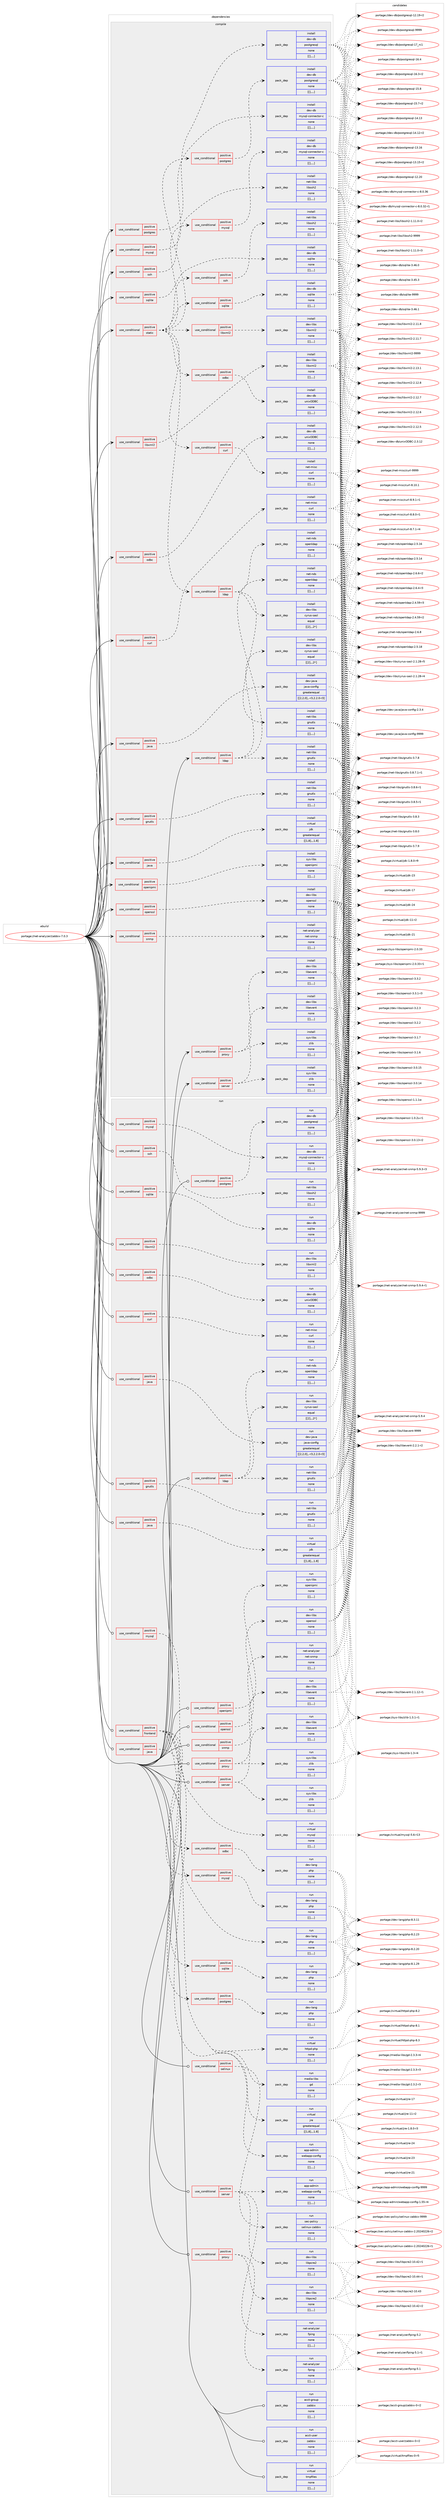 digraph prolog {

# *************
# Graph options
# *************

newrank=true;
concentrate=true;
compound=true;
graph [rankdir=LR,fontname=Helvetica,fontsize=10,ranksep=1.5];#, ranksep=2.5, nodesep=0.2];
edge  [arrowhead=vee];
node  [fontname=Helvetica,fontsize=10];

# **********
# The ebuild
# **********

subgraph cluster_leftcol {
color=gray;
label=<<i>ebuild</i>>;
id [label="portage://net-analyzer/zabbix-7.0.3", color=red, width=4, href="../net-analyzer/zabbix-7.0.3.svg"];
}

# ****************
# The dependencies
# ****************

subgraph cluster_midcol {
color=gray;
label=<<i>dependencies</i>>;
subgraph cluster_compile {
fillcolor="#eeeeee";
style=filled;
label=<<i>compile</i>>;
subgraph cond93033 {
dependency355194 [label=<<TABLE BORDER="0" CELLBORDER="1" CELLSPACING="0" CELLPADDING="4"><TR><TD ROWSPAN="3" CELLPADDING="10">use_conditional</TD></TR><TR><TD>positive</TD></TR><TR><TD>curl</TD></TR></TABLE>>, shape=none, color=red];
subgraph pack259531 {
dependency355195 [label=<<TABLE BORDER="0" CELLBORDER="1" CELLSPACING="0" CELLPADDING="4" WIDTH="220"><TR><TD ROWSPAN="6" CELLPADDING="30">pack_dep</TD></TR><TR><TD WIDTH="110">install</TD></TR><TR><TD>net-misc</TD></TR><TR><TD>curl</TD></TR><TR><TD>none</TD></TR><TR><TD>[[],,,,]</TD></TR></TABLE>>, shape=none, color=blue];
}
dependency355194:e -> dependency355195:w [weight=20,style="dashed",arrowhead="vee"];
}
id:e -> dependency355194:w [weight=20,style="solid",arrowhead="vee"];
subgraph cond93034 {
dependency355196 [label=<<TABLE BORDER="0" CELLBORDER="1" CELLSPACING="0" CELLPADDING="4"><TR><TD ROWSPAN="3" CELLPADDING="10">use_conditional</TD></TR><TR><TD>positive</TD></TR><TR><TD>gnutls</TD></TR></TABLE>>, shape=none, color=red];
subgraph pack259532 {
dependency355197 [label=<<TABLE BORDER="0" CELLBORDER="1" CELLSPACING="0" CELLPADDING="4" WIDTH="220"><TR><TD ROWSPAN="6" CELLPADDING="30">pack_dep</TD></TR><TR><TD WIDTH="110">install</TD></TR><TR><TD>net-libs</TD></TR><TR><TD>gnutls</TD></TR><TR><TD>none</TD></TR><TR><TD>[[],,,,]</TD></TR></TABLE>>, shape=none, color=blue];
}
dependency355196:e -> dependency355197:w [weight=20,style="dashed",arrowhead="vee"];
}
id:e -> dependency355196:w [weight=20,style="solid",arrowhead="vee"];
subgraph cond93035 {
dependency355198 [label=<<TABLE BORDER="0" CELLBORDER="1" CELLSPACING="0" CELLPADDING="4"><TR><TD ROWSPAN="3" CELLPADDING="10">use_conditional</TD></TR><TR><TD>positive</TD></TR><TR><TD>java</TD></TR></TABLE>>, shape=none, color=red];
subgraph pack259533 {
dependency355199 [label=<<TABLE BORDER="0" CELLBORDER="1" CELLSPACING="0" CELLPADDING="4" WIDTH="220"><TR><TD ROWSPAN="6" CELLPADDING="30">pack_dep</TD></TR><TR><TD WIDTH="110">install</TD></TR><TR><TD>dev-java</TD></TR><TR><TD>java-config</TD></TR><TR><TD>greaterequal</TD></TR><TR><TD>[[2,2,0],,-r3,2.2.0-r3]</TD></TR></TABLE>>, shape=none, color=blue];
}
dependency355198:e -> dependency355199:w [weight=20,style="dashed",arrowhead="vee"];
}
id:e -> dependency355198:w [weight=20,style="solid",arrowhead="vee"];
subgraph cond93036 {
dependency355200 [label=<<TABLE BORDER="0" CELLBORDER="1" CELLSPACING="0" CELLPADDING="4"><TR><TD ROWSPAN="3" CELLPADDING="10">use_conditional</TD></TR><TR><TD>positive</TD></TR><TR><TD>java</TD></TR></TABLE>>, shape=none, color=red];
subgraph pack259534 {
dependency355201 [label=<<TABLE BORDER="0" CELLBORDER="1" CELLSPACING="0" CELLPADDING="4" WIDTH="220"><TR><TD ROWSPAN="6" CELLPADDING="30">pack_dep</TD></TR><TR><TD WIDTH="110">install</TD></TR><TR><TD>virtual</TD></TR><TR><TD>jdk</TD></TR><TR><TD>greaterequal</TD></TR><TR><TD>[[1,8],,,1.8]</TD></TR></TABLE>>, shape=none, color=blue];
}
dependency355200:e -> dependency355201:w [weight=20,style="dashed",arrowhead="vee"];
}
id:e -> dependency355200:w [weight=20,style="solid",arrowhead="vee"];
subgraph cond93037 {
dependency355202 [label=<<TABLE BORDER="0" CELLBORDER="1" CELLSPACING="0" CELLPADDING="4"><TR><TD ROWSPAN="3" CELLPADDING="10">use_conditional</TD></TR><TR><TD>positive</TD></TR><TR><TD>ldap</TD></TR></TABLE>>, shape=none, color=red];
subgraph pack259535 {
dependency355203 [label=<<TABLE BORDER="0" CELLBORDER="1" CELLSPACING="0" CELLPADDING="4" WIDTH="220"><TR><TD ROWSPAN="6" CELLPADDING="30">pack_dep</TD></TR><TR><TD WIDTH="110">install</TD></TR><TR><TD>dev-libs</TD></TR><TR><TD>cyrus-sasl</TD></TR><TR><TD>equal</TD></TR><TR><TD>[[2],,,2*]</TD></TR></TABLE>>, shape=none, color=blue];
}
dependency355202:e -> dependency355203:w [weight=20,style="dashed",arrowhead="vee"];
subgraph pack259536 {
dependency355204 [label=<<TABLE BORDER="0" CELLBORDER="1" CELLSPACING="0" CELLPADDING="4" WIDTH="220"><TR><TD ROWSPAN="6" CELLPADDING="30">pack_dep</TD></TR><TR><TD WIDTH="110">install</TD></TR><TR><TD>net-libs</TD></TR><TR><TD>gnutls</TD></TR><TR><TD>none</TD></TR><TR><TD>[[],,,,]</TD></TR></TABLE>>, shape=none, color=blue];
}
dependency355202:e -> dependency355204:w [weight=20,style="dashed",arrowhead="vee"];
subgraph pack259537 {
dependency355205 [label=<<TABLE BORDER="0" CELLBORDER="1" CELLSPACING="0" CELLPADDING="4" WIDTH="220"><TR><TD ROWSPAN="6" CELLPADDING="30">pack_dep</TD></TR><TR><TD WIDTH="110">install</TD></TR><TR><TD>net-nds</TD></TR><TR><TD>openldap</TD></TR><TR><TD>none</TD></TR><TR><TD>[[],,,,]</TD></TR></TABLE>>, shape=none, color=blue];
}
dependency355202:e -> dependency355205:w [weight=20,style="dashed",arrowhead="vee"];
}
id:e -> dependency355202:w [weight=20,style="solid",arrowhead="vee"];
subgraph cond93038 {
dependency355206 [label=<<TABLE BORDER="0" CELLBORDER="1" CELLSPACING="0" CELLPADDING="4"><TR><TD ROWSPAN="3" CELLPADDING="10">use_conditional</TD></TR><TR><TD>positive</TD></TR><TR><TD>libxml2</TD></TR></TABLE>>, shape=none, color=red];
subgraph pack259538 {
dependency355207 [label=<<TABLE BORDER="0" CELLBORDER="1" CELLSPACING="0" CELLPADDING="4" WIDTH="220"><TR><TD ROWSPAN="6" CELLPADDING="30">pack_dep</TD></TR><TR><TD WIDTH="110">install</TD></TR><TR><TD>dev-libs</TD></TR><TR><TD>libxml2</TD></TR><TR><TD>none</TD></TR><TR><TD>[[],,,,]</TD></TR></TABLE>>, shape=none, color=blue];
}
dependency355206:e -> dependency355207:w [weight=20,style="dashed",arrowhead="vee"];
}
id:e -> dependency355206:w [weight=20,style="solid",arrowhead="vee"];
subgraph cond93039 {
dependency355208 [label=<<TABLE BORDER="0" CELLBORDER="1" CELLSPACING="0" CELLPADDING="4"><TR><TD ROWSPAN="3" CELLPADDING="10">use_conditional</TD></TR><TR><TD>positive</TD></TR><TR><TD>mysql</TD></TR></TABLE>>, shape=none, color=red];
subgraph pack259539 {
dependency355209 [label=<<TABLE BORDER="0" CELLBORDER="1" CELLSPACING="0" CELLPADDING="4" WIDTH="220"><TR><TD ROWSPAN="6" CELLPADDING="30">pack_dep</TD></TR><TR><TD WIDTH="110">install</TD></TR><TR><TD>dev-db</TD></TR><TR><TD>mysql-connector-c</TD></TR><TR><TD>none</TD></TR><TR><TD>[[],,,,]</TD></TR></TABLE>>, shape=none, color=blue];
}
dependency355208:e -> dependency355209:w [weight=20,style="dashed",arrowhead="vee"];
}
id:e -> dependency355208:w [weight=20,style="solid",arrowhead="vee"];
subgraph cond93040 {
dependency355210 [label=<<TABLE BORDER="0" CELLBORDER="1" CELLSPACING="0" CELLPADDING="4"><TR><TD ROWSPAN="3" CELLPADDING="10">use_conditional</TD></TR><TR><TD>positive</TD></TR><TR><TD>odbc</TD></TR></TABLE>>, shape=none, color=red];
subgraph pack259540 {
dependency355211 [label=<<TABLE BORDER="0" CELLBORDER="1" CELLSPACING="0" CELLPADDING="4" WIDTH="220"><TR><TD ROWSPAN="6" CELLPADDING="30">pack_dep</TD></TR><TR><TD WIDTH="110">install</TD></TR><TR><TD>dev-db</TD></TR><TR><TD>unixODBC</TD></TR><TR><TD>none</TD></TR><TR><TD>[[],,,,]</TD></TR></TABLE>>, shape=none, color=blue];
}
dependency355210:e -> dependency355211:w [weight=20,style="dashed",arrowhead="vee"];
}
id:e -> dependency355210:w [weight=20,style="solid",arrowhead="vee"];
subgraph cond93041 {
dependency355212 [label=<<TABLE BORDER="0" CELLBORDER="1" CELLSPACING="0" CELLPADDING="4"><TR><TD ROWSPAN="3" CELLPADDING="10">use_conditional</TD></TR><TR><TD>positive</TD></TR><TR><TD>openipmi</TD></TR></TABLE>>, shape=none, color=red];
subgraph pack259541 {
dependency355213 [label=<<TABLE BORDER="0" CELLBORDER="1" CELLSPACING="0" CELLPADDING="4" WIDTH="220"><TR><TD ROWSPAN="6" CELLPADDING="30">pack_dep</TD></TR><TR><TD WIDTH="110">install</TD></TR><TR><TD>sys-libs</TD></TR><TR><TD>openipmi</TD></TR><TR><TD>none</TD></TR><TR><TD>[[],,,,]</TD></TR></TABLE>>, shape=none, color=blue];
}
dependency355212:e -> dependency355213:w [weight=20,style="dashed",arrowhead="vee"];
}
id:e -> dependency355212:w [weight=20,style="solid",arrowhead="vee"];
subgraph cond93042 {
dependency355214 [label=<<TABLE BORDER="0" CELLBORDER="1" CELLSPACING="0" CELLPADDING="4"><TR><TD ROWSPAN="3" CELLPADDING="10">use_conditional</TD></TR><TR><TD>positive</TD></TR><TR><TD>openssl</TD></TR></TABLE>>, shape=none, color=red];
subgraph pack259542 {
dependency355215 [label=<<TABLE BORDER="0" CELLBORDER="1" CELLSPACING="0" CELLPADDING="4" WIDTH="220"><TR><TD ROWSPAN="6" CELLPADDING="30">pack_dep</TD></TR><TR><TD WIDTH="110">install</TD></TR><TR><TD>dev-libs</TD></TR><TR><TD>openssl</TD></TR><TR><TD>none</TD></TR><TR><TD>[[],,,,]</TD></TR></TABLE>>, shape=none, color=blue];
}
dependency355214:e -> dependency355215:w [weight=20,style="dashed",arrowhead="vee"];
}
id:e -> dependency355214:w [weight=20,style="solid",arrowhead="vee"];
subgraph cond93043 {
dependency355216 [label=<<TABLE BORDER="0" CELLBORDER="1" CELLSPACING="0" CELLPADDING="4"><TR><TD ROWSPAN="3" CELLPADDING="10">use_conditional</TD></TR><TR><TD>positive</TD></TR><TR><TD>postgres</TD></TR></TABLE>>, shape=none, color=red];
subgraph pack259543 {
dependency355217 [label=<<TABLE BORDER="0" CELLBORDER="1" CELLSPACING="0" CELLPADDING="4" WIDTH="220"><TR><TD ROWSPAN="6" CELLPADDING="30">pack_dep</TD></TR><TR><TD WIDTH="110">install</TD></TR><TR><TD>dev-db</TD></TR><TR><TD>postgresql</TD></TR><TR><TD>none</TD></TR><TR><TD>[[],,,,]</TD></TR></TABLE>>, shape=none, color=blue];
}
dependency355216:e -> dependency355217:w [weight=20,style="dashed",arrowhead="vee"];
}
id:e -> dependency355216:w [weight=20,style="solid",arrowhead="vee"];
subgraph cond93044 {
dependency355218 [label=<<TABLE BORDER="0" CELLBORDER="1" CELLSPACING="0" CELLPADDING="4"><TR><TD ROWSPAN="3" CELLPADDING="10">use_conditional</TD></TR><TR><TD>positive</TD></TR><TR><TD>proxy</TD></TR></TABLE>>, shape=none, color=red];
subgraph pack259544 {
dependency355219 [label=<<TABLE BORDER="0" CELLBORDER="1" CELLSPACING="0" CELLPADDING="4" WIDTH="220"><TR><TD ROWSPAN="6" CELLPADDING="30">pack_dep</TD></TR><TR><TD WIDTH="110">install</TD></TR><TR><TD>dev-libs</TD></TR><TR><TD>libevent</TD></TR><TR><TD>none</TD></TR><TR><TD>[[],,,,]</TD></TR></TABLE>>, shape=none, color=blue];
}
dependency355218:e -> dependency355219:w [weight=20,style="dashed",arrowhead="vee"];
subgraph pack259545 {
dependency355220 [label=<<TABLE BORDER="0" CELLBORDER="1" CELLSPACING="0" CELLPADDING="4" WIDTH="220"><TR><TD ROWSPAN="6" CELLPADDING="30">pack_dep</TD></TR><TR><TD WIDTH="110">install</TD></TR><TR><TD>sys-libs</TD></TR><TR><TD>zlib</TD></TR><TR><TD>none</TD></TR><TR><TD>[[],,,,]</TD></TR></TABLE>>, shape=none, color=blue];
}
dependency355218:e -> dependency355220:w [weight=20,style="dashed",arrowhead="vee"];
}
id:e -> dependency355218:w [weight=20,style="solid",arrowhead="vee"];
subgraph cond93045 {
dependency355221 [label=<<TABLE BORDER="0" CELLBORDER="1" CELLSPACING="0" CELLPADDING="4"><TR><TD ROWSPAN="3" CELLPADDING="10">use_conditional</TD></TR><TR><TD>positive</TD></TR><TR><TD>server</TD></TR></TABLE>>, shape=none, color=red];
subgraph pack259546 {
dependency355222 [label=<<TABLE BORDER="0" CELLBORDER="1" CELLSPACING="0" CELLPADDING="4" WIDTH="220"><TR><TD ROWSPAN="6" CELLPADDING="30">pack_dep</TD></TR><TR><TD WIDTH="110">install</TD></TR><TR><TD>dev-libs</TD></TR><TR><TD>libevent</TD></TR><TR><TD>none</TD></TR><TR><TD>[[],,,,]</TD></TR></TABLE>>, shape=none, color=blue];
}
dependency355221:e -> dependency355222:w [weight=20,style="dashed",arrowhead="vee"];
subgraph pack259547 {
dependency355223 [label=<<TABLE BORDER="0" CELLBORDER="1" CELLSPACING="0" CELLPADDING="4" WIDTH="220"><TR><TD ROWSPAN="6" CELLPADDING="30">pack_dep</TD></TR><TR><TD WIDTH="110">install</TD></TR><TR><TD>sys-libs</TD></TR><TR><TD>zlib</TD></TR><TR><TD>none</TD></TR><TR><TD>[[],,,,]</TD></TR></TABLE>>, shape=none, color=blue];
}
dependency355221:e -> dependency355223:w [weight=20,style="dashed",arrowhead="vee"];
}
id:e -> dependency355221:w [weight=20,style="solid",arrowhead="vee"];
subgraph cond93046 {
dependency355224 [label=<<TABLE BORDER="0" CELLBORDER="1" CELLSPACING="0" CELLPADDING="4"><TR><TD ROWSPAN="3" CELLPADDING="10">use_conditional</TD></TR><TR><TD>positive</TD></TR><TR><TD>snmp</TD></TR></TABLE>>, shape=none, color=red];
subgraph pack259548 {
dependency355225 [label=<<TABLE BORDER="0" CELLBORDER="1" CELLSPACING="0" CELLPADDING="4" WIDTH="220"><TR><TD ROWSPAN="6" CELLPADDING="30">pack_dep</TD></TR><TR><TD WIDTH="110">install</TD></TR><TR><TD>net-analyzer</TD></TR><TR><TD>net-snmp</TD></TR><TR><TD>none</TD></TR><TR><TD>[[],,,,]</TD></TR></TABLE>>, shape=none, color=blue];
}
dependency355224:e -> dependency355225:w [weight=20,style="dashed",arrowhead="vee"];
}
id:e -> dependency355224:w [weight=20,style="solid",arrowhead="vee"];
subgraph cond93047 {
dependency355226 [label=<<TABLE BORDER="0" CELLBORDER="1" CELLSPACING="0" CELLPADDING="4"><TR><TD ROWSPAN="3" CELLPADDING="10">use_conditional</TD></TR><TR><TD>positive</TD></TR><TR><TD>sqlite</TD></TR></TABLE>>, shape=none, color=red];
subgraph pack259549 {
dependency355227 [label=<<TABLE BORDER="0" CELLBORDER="1" CELLSPACING="0" CELLPADDING="4" WIDTH="220"><TR><TD ROWSPAN="6" CELLPADDING="30">pack_dep</TD></TR><TR><TD WIDTH="110">install</TD></TR><TR><TD>dev-db</TD></TR><TR><TD>sqlite</TD></TR><TR><TD>none</TD></TR><TR><TD>[[],,,,]</TD></TR></TABLE>>, shape=none, color=blue];
}
dependency355226:e -> dependency355227:w [weight=20,style="dashed",arrowhead="vee"];
}
id:e -> dependency355226:w [weight=20,style="solid",arrowhead="vee"];
subgraph cond93048 {
dependency355228 [label=<<TABLE BORDER="0" CELLBORDER="1" CELLSPACING="0" CELLPADDING="4"><TR><TD ROWSPAN="3" CELLPADDING="10">use_conditional</TD></TR><TR><TD>positive</TD></TR><TR><TD>ssh</TD></TR></TABLE>>, shape=none, color=red];
subgraph pack259550 {
dependency355229 [label=<<TABLE BORDER="0" CELLBORDER="1" CELLSPACING="0" CELLPADDING="4" WIDTH="220"><TR><TD ROWSPAN="6" CELLPADDING="30">pack_dep</TD></TR><TR><TD WIDTH="110">install</TD></TR><TR><TD>net-libs</TD></TR><TR><TD>libssh2</TD></TR><TR><TD>none</TD></TR><TR><TD>[[],,,,]</TD></TR></TABLE>>, shape=none, color=blue];
}
dependency355228:e -> dependency355229:w [weight=20,style="dashed",arrowhead="vee"];
}
id:e -> dependency355228:w [weight=20,style="solid",arrowhead="vee"];
subgraph cond93049 {
dependency355230 [label=<<TABLE BORDER="0" CELLBORDER="1" CELLSPACING="0" CELLPADDING="4"><TR><TD ROWSPAN="3" CELLPADDING="10">use_conditional</TD></TR><TR><TD>positive</TD></TR><TR><TD>static</TD></TR></TABLE>>, shape=none, color=red];
subgraph cond93050 {
dependency355231 [label=<<TABLE BORDER="0" CELLBORDER="1" CELLSPACING="0" CELLPADDING="4"><TR><TD ROWSPAN="3" CELLPADDING="10">use_conditional</TD></TR><TR><TD>positive</TD></TR><TR><TD>curl</TD></TR></TABLE>>, shape=none, color=red];
subgraph pack259551 {
dependency355232 [label=<<TABLE BORDER="0" CELLBORDER="1" CELLSPACING="0" CELLPADDING="4" WIDTH="220"><TR><TD ROWSPAN="6" CELLPADDING="30">pack_dep</TD></TR><TR><TD WIDTH="110">install</TD></TR><TR><TD>net-misc</TD></TR><TR><TD>curl</TD></TR><TR><TD>none</TD></TR><TR><TD>[[],,,,]</TD></TR></TABLE>>, shape=none, color=blue];
}
dependency355231:e -> dependency355232:w [weight=20,style="dashed",arrowhead="vee"];
}
dependency355230:e -> dependency355231:w [weight=20,style="dashed",arrowhead="vee"];
subgraph cond93051 {
dependency355233 [label=<<TABLE BORDER="0" CELLBORDER="1" CELLSPACING="0" CELLPADDING="4"><TR><TD ROWSPAN="3" CELLPADDING="10">use_conditional</TD></TR><TR><TD>positive</TD></TR><TR><TD>ldap</TD></TR></TABLE>>, shape=none, color=red];
subgraph pack259552 {
dependency355234 [label=<<TABLE BORDER="0" CELLBORDER="1" CELLSPACING="0" CELLPADDING="4" WIDTH="220"><TR><TD ROWSPAN="6" CELLPADDING="30">pack_dep</TD></TR><TR><TD WIDTH="110">install</TD></TR><TR><TD>dev-libs</TD></TR><TR><TD>cyrus-sasl</TD></TR><TR><TD>equal</TD></TR><TR><TD>[[2],,,2*]</TD></TR></TABLE>>, shape=none, color=blue];
}
dependency355233:e -> dependency355234:w [weight=20,style="dashed",arrowhead="vee"];
subgraph pack259553 {
dependency355235 [label=<<TABLE BORDER="0" CELLBORDER="1" CELLSPACING="0" CELLPADDING="4" WIDTH="220"><TR><TD ROWSPAN="6" CELLPADDING="30">pack_dep</TD></TR><TR><TD WIDTH="110">install</TD></TR><TR><TD>net-libs</TD></TR><TR><TD>gnutls</TD></TR><TR><TD>none</TD></TR><TR><TD>[[],,,,]</TD></TR></TABLE>>, shape=none, color=blue];
}
dependency355233:e -> dependency355235:w [weight=20,style="dashed",arrowhead="vee"];
subgraph pack259554 {
dependency355236 [label=<<TABLE BORDER="0" CELLBORDER="1" CELLSPACING="0" CELLPADDING="4" WIDTH="220"><TR><TD ROWSPAN="6" CELLPADDING="30">pack_dep</TD></TR><TR><TD WIDTH="110">install</TD></TR><TR><TD>net-nds</TD></TR><TR><TD>openldap</TD></TR><TR><TD>none</TD></TR><TR><TD>[[],,,,]</TD></TR></TABLE>>, shape=none, color=blue];
}
dependency355233:e -> dependency355236:w [weight=20,style="dashed",arrowhead="vee"];
}
dependency355230:e -> dependency355233:w [weight=20,style="dashed",arrowhead="vee"];
subgraph cond93052 {
dependency355237 [label=<<TABLE BORDER="0" CELLBORDER="1" CELLSPACING="0" CELLPADDING="4"><TR><TD ROWSPAN="3" CELLPADDING="10">use_conditional</TD></TR><TR><TD>positive</TD></TR><TR><TD>libxml2</TD></TR></TABLE>>, shape=none, color=red];
subgraph pack259555 {
dependency355238 [label=<<TABLE BORDER="0" CELLBORDER="1" CELLSPACING="0" CELLPADDING="4" WIDTH="220"><TR><TD ROWSPAN="6" CELLPADDING="30">pack_dep</TD></TR><TR><TD WIDTH="110">install</TD></TR><TR><TD>dev-libs</TD></TR><TR><TD>libxml2</TD></TR><TR><TD>none</TD></TR><TR><TD>[[],,,,]</TD></TR></TABLE>>, shape=none, color=blue];
}
dependency355237:e -> dependency355238:w [weight=20,style="dashed",arrowhead="vee"];
}
dependency355230:e -> dependency355237:w [weight=20,style="dashed",arrowhead="vee"];
subgraph cond93053 {
dependency355239 [label=<<TABLE BORDER="0" CELLBORDER="1" CELLSPACING="0" CELLPADDING="4"><TR><TD ROWSPAN="3" CELLPADDING="10">use_conditional</TD></TR><TR><TD>positive</TD></TR><TR><TD>mysql</TD></TR></TABLE>>, shape=none, color=red];
subgraph pack259556 {
dependency355240 [label=<<TABLE BORDER="0" CELLBORDER="1" CELLSPACING="0" CELLPADDING="4" WIDTH="220"><TR><TD ROWSPAN="6" CELLPADDING="30">pack_dep</TD></TR><TR><TD WIDTH="110">install</TD></TR><TR><TD>dev-db</TD></TR><TR><TD>mysql-connector-c</TD></TR><TR><TD>none</TD></TR><TR><TD>[[],,,,]</TD></TR></TABLE>>, shape=none, color=blue];
}
dependency355239:e -> dependency355240:w [weight=20,style="dashed",arrowhead="vee"];
}
dependency355230:e -> dependency355239:w [weight=20,style="dashed",arrowhead="vee"];
subgraph cond93054 {
dependency355241 [label=<<TABLE BORDER="0" CELLBORDER="1" CELLSPACING="0" CELLPADDING="4"><TR><TD ROWSPAN="3" CELLPADDING="10">use_conditional</TD></TR><TR><TD>positive</TD></TR><TR><TD>odbc</TD></TR></TABLE>>, shape=none, color=red];
subgraph pack259557 {
dependency355242 [label=<<TABLE BORDER="0" CELLBORDER="1" CELLSPACING="0" CELLPADDING="4" WIDTH="220"><TR><TD ROWSPAN="6" CELLPADDING="30">pack_dep</TD></TR><TR><TD WIDTH="110">install</TD></TR><TR><TD>dev-db</TD></TR><TR><TD>unixODBC</TD></TR><TR><TD>none</TD></TR><TR><TD>[[],,,,]</TD></TR></TABLE>>, shape=none, color=blue];
}
dependency355241:e -> dependency355242:w [weight=20,style="dashed",arrowhead="vee"];
}
dependency355230:e -> dependency355241:w [weight=20,style="dashed",arrowhead="vee"];
subgraph cond93055 {
dependency355243 [label=<<TABLE BORDER="0" CELLBORDER="1" CELLSPACING="0" CELLPADDING="4"><TR><TD ROWSPAN="3" CELLPADDING="10">use_conditional</TD></TR><TR><TD>positive</TD></TR><TR><TD>postgres</TD></TR></TABLE>>, shape=none, color=red];
subgraph pack259558 {
dependency355244 [label=<<TABLE BORDER="0" CELLBORDER="1" CELLSPACING="0" CELLPADDING="4" WIDTH="220"><TR><TD ROWSPAN="6" CELLPADDING="30">pack_dep</TD></TR><TR><TD WIDTH="110">install</TD></TR><TR><TD>dev-db</TD></TR><TR><TD>postgresql</TD></TR><TR><TD>none</TD></TR><TR><TD>[[],,,,]</TD></TR></TABLE>>, shape=none, color=blue];
}
dependency355243:e -> dependency355244:w [weight=20,style="dashed",arrowhead="vee"];
}
dependency355230:e -> dependency355243:w [weight=20,style="dashed",arrowhead="vee"];
subgraph cond93056 {
dependency355245 [label=<<TABLE BORDER="0" CELLBORDER="1" CELLSPACING="0" CELLPADDING="4"><TR><TD ROWSPAN="3" CELLPADDING="10">use_conditional</TD></TR><TR><TD>positive</TD></TR><TR><TD>sqlite</TD></TR></TABLE>>, shape=none, color=red];
subgraph pack259559 {
dependency355246 [label=<<TABLE BORDER="0" CELLBORDER="1" CELLSPACING="0" CELLPADDING="4" WIDTH="220"><TR><TD ROWSPAN="6" CELLPADDING="30">pack_dep</TD></TR><TR><TD WIDTH="110">install</TD></TR><TR><TD>dev-db</TD></TR><TR><TD>sqlite</TD></TR><TR><TD>none</TD></TR><TR><TD>[[],,,,]</TD></TR></TABLE>>, shape=none, color=blue];
}
dependency355245:e -> dependency355246:w [weight=20,style="dashed",arrowhead="vee"];
}
dependency355230:e -> dependency355245:w [weight=20,style="dashed",arrowhead="vee"];
subgraph cond93057 {
dependency355247 [label=<<TABLE BORDER="0" CELLBORDER="1" CELLSPACING="0" CELLPADDING="4"><TR><TD ROWSPAN="3" CELLPADDING="10">use_conditional</TD></TR><TR><TD>positive</TD></TR><TR><TD>ssh</TD></TR></TABLE>>, shape=none, color=red];
subgraph pack259560 {
dependency355248 [label=<<TABLE BORDER="0" CELLBORDER="1" CELLSPACING="0" CELLPADDING="4" WIDTH="220"><TR><TD ROWSPAN="6" CELLPADDING="30">pack_dep</TD></TR><TR><TD WIDTH="110">install</TD></TR><TR><TD>net-libs</TD></TR><TR><TD>libssh2</TD></TR><TR><TD>none</TD></TR><TR><TD>[[],,,,]</TD></TR></TABLE>>, shape=none, color=blue];
}
dependency355247:e -> dependency355248:w [weight=20,style="dashed",arrowhead="vee"];
}
dependency355230:e -> dependency355247:w [weight=20,style="dashed",arrowhead="vee"];
}
id:e -> dependency355230:w [weight=20,style="solid",arrowhead="vee"];
}
subgraph cluster_compileandrun {
fillcolor="#eeeeee";
style=filled;
label=<<i>compile and run</i>>;
}
subgraph cluster_run {
fillcolor="#eeeeee";
style=filled;
label=<<i>run</i>>;
subgraph cond93058 {
dependency355249 [label=<<TABLE BORDER="0" CELLBORDER="1" CELLSPACING="0" CELLPADDING="4"><TR><TD ROWSPAN="3" CELLPADDING="10">use_conditional</TD></TR><TR><TD>positive</TD></TR><TR><TD>curl</TD></TR></TABLE>>, shape=none, color=red];
subgraph pack259561 {
dependency355250 [label=<<TABLE BORDER="0" CELLBORDER="1" CELLSPACING="0" CELLPADDING="4" WIDTH="220"><TR><TD ROWSPAN="6" CELLPADDING="30">pack_dep</TD></TR><TR><TD WIDTH="110">run</TD></TR><TR><TD>net-misc</TD></TR><TR><TD>curl</TD></TR><TR><TD>none</TD></TR><TR><TD>[[],,,,]</TD></TR></TABLE>>, shape=none, color=blue];
}
dependency355249:e -> dependency355250:w [weight=20,style="dashed",arrowhead="vee"];
}
id:e -> dependency355249:w [weight=20,style="solid",arrowhead="odot"];
subgraph cond93059 {
dependency355251 [label=<<TABLE BORDER="0" CELLBORDER="1" CELLSPACING="0" CELLPADDING="4"><TR><TD ROWSPAN="3" CELLPADDING="10">use_conditional</TD></TR><TR><TD>positive</TD></TR><TR><TD>frontend</TD></TR></TABLE>>, shape=none, color=red];
subgraph pack259562 {
dependency355252 [label=<<TABLE BORDER="0" CELLBORDER="1" CELLSPACING="0" CELLPADDING="4" WIDTH="220"><TR><TD ROWSPAN="6" CELLPADDING="30">pack_dep</TD></TR><TR><TD WIDTH="110">run</TD></TR><TR><TD>app-admin</TD></TR><TR><TD>webapp-config</TD></TR><TR><TD>none</TD></TR><TR><TD>[[],,,,]</TD></TR></TABLE>>, shape=none, color=blue];
}
dependency355251:e -> dependency355252:w [weight=20,style="dashed",arrowhead="vee"];
subgraph pack259563 {
dependency355253 [label=<<TABLE BORDER="0" CELLBORDER="1" CELLSPACING="0" CELLPADDING="4" WIDTH="220"><TR><TD ROWSPAN="6" CELLPADDING="30">pack_dep</TD></TR><TR><TD WIDTH="110">run</TD></TR><TR><TD>dev-lang</TD></TR><TR><TD>php</TD></TR><TR><TD>none</TD></TR><TR><TD>[[],,,,]</TD></TR></TABLE>>, shape=none, color=blue];
}
dependency355251:e -> dependency355253:w [weight=20,style="dashed",arrowhead="vee"];
subgraph pack259564 {
dependency355254 [label=<<TABLE BORDER="0" CELLBORDER="1" CELLSPACING="0" CELLPADDING="4" WIDTH="220"><TR><TD ROWSPAN="6" CELLPADDING="30">pack_dep</TD></TR><TR><TD WIDTH="110">run</TD></TR><TR><TD>media-libs</TD></TR><TR><TD>gd</TD></TR><TR><TD>none</TD></TR><TR><TD>[[],,,,]</TD></TR></TABLE>>, shape=none, color=blue];
}
dependency355251:e -> dependency355254:w [weight=20,style="dashed",arrowhead="vee"];
subgraph pack259565 {
dependency355255 [label=<<TABLE BORDER="0" CELLBORDER="1" CELLSPACING="0" CELLPADDING="4" WIDTH="220"><TR><TD ROWSPAN="6" CELLPADDING="30">pack_dep</TD></TR><TR><TD WIDTH="110">run</TD></TR><TR><TD>virtual</TD></TR><TR><TD>httpd-php</TD></TR><TR><TD>none</TD></TR><TR><TD>[[],,,,]</TD></TR></TABLE>>, shape=none, color=blue];
}
dependency355251:e -> dependency355255:w [weight=20,style="dashed",arrowhead="vee"];
subgraph cond93060 {
dependency355256 [label=<<TABLE BORDER="0" CELLBORDER="1" CELLSPACING="0" CELLPADDING="4"><TR><TD ROWSPAN="3" CELLPADDING="10">use_conditional</TD></TR><TR><TD>positive</TD></TR><TR><TD>mysql</TD></TR></TABLE>>, shape=none, color=red];
subgraph pack259566 {
dependency355257 [label=<<TABLE BORDER="0" CELLBORDER="1" CELLSPACING="0" CELLPADDING="4" WIDTH="220"><TR><TD ROWSPAN="6" CELLPADDING="30">pack_dep</TD></TR><TR><TD WIDTH="110">run</TD></TR><TR><TD>dev-lang</TD></TR><TR><TD>php</TD></TR><TR><TD>none</TD></TR><TR><TD>[[],,,,]</TD></TR></TABLE>>, shape=none, color=blue];
}
dependency355256:e -> dependency355257:w [weight=20,style="dashed",arrowhead="vee"];
}
dependency355251:e -> dependency355256:w [weight=20,style="dashed",arrowhead="vee"];
subgraph cond93061 {
dependency355258 [label=<<TABLE BORDER="0" CELLBORDER="1" CELLSPACING="0" CELLPADDING="4"><TR><TD ROWSPAN="3" CELLPADDING="10">use_conditional</TD></TR><TR><TD>positive</TD></TR><TR><TD>odbc</TD></TR></TABLE>>, shape=none, color=red];
subgraph pack259567 {
dependency355259 [label=<<TABLE BORDER="0" CELLBORDER="1" CELLSPACING="0" CELLPADDING="4" WIDTH="220"><TR><TD ROWSPAN="6" CELLPADDING="30">pack_dep</TD></TR><TR><TD WIDTH="110">run</TD></TR><TR><TD>dev-lang</TD></TR><TR><TD>php</TD></TR><TR><TD>none</TD></TR><TR><TD>[[],,,,]</TD></TR></TABLE>>, shape=none, color=blue];
}
dependency355258:e -> dependency355259:w [weight=20,style="dashed",arrowhead="vee"];
}
dependency355251:e -> dependency355258:w [weight=20,style="dashed",arrowhead="vee"];
subgraph cond93062 {
dependency355260 [label=<<TABLE BORDER="0" CELLBORDER="1" CELLSPACING="0" CELLPADDING="4"><TR><TD ROWSPAN="3" CELLPADDING="10">use_conditional</TD></TR><TR><TD>positive</TD></TR><TR><TD>postgres</TD></TR></TABLE>>, shape=none, color=red];
subgraph pack259568 {
dependency355261 [label=<<TABLE BORDER="0" CELLBORDER="1" CELLSPACING="0" CELLPADDING="4" WIDTH="220"><TR><TD ROWSPAN="6" CELLPADDING="30">pack_dep</TD></TR><TR><TD WIDTH="110">run</TD></TR><TR><TD>dev-lang</TD></TR><TR><TD>php</TD></TR><TR><TD>none</TD></TR><TR><TD>[[],,,,]</TD></TR></TABLE>>, shape=none, color=blue];
}
dependency355260:e -> dependency355261:w [weight=20,style="dashed",arrowhead="vee"];
}
dependency355251:e -> dependency355260:w [weight=20,style="dashed",arrowhead="vee"];
subgraph cond93063 {
dependency355262 [label=<<TABLE BORDER="0" CELLBORDER="1" CELLSPACING="0" CELLPADDING="4"><TR><TD ROWSPAN="3" CELLPADDING="10">use_conditional</TD></TR><TR><TD>positive</TD></TR><TR><TD>sqlite</TD></TR></TABLE>>, shape=none, color=red];
subgraph pack259569 {
dependency355263 [label=<<TABLE BORDER="0" CELLBORDER="1" CELLSPACING="0" CELLPADDING="4" WIDTH="220"><TR><TD ROWSPAN="6" CELLPADDING="30">pack_dep</TD></TR><TR><TD WIDTH="110">run</TD></TR><TR><TD>dev-lang</TD></TR><TR><TD>php</TD></TR><TR><TD>none</TD></TR><TR><TD>[[],,,,]</TD></TR></TABLE>>, shape=none, color=blue];
}
dependency355262:e -> dependency355263:w [weight=20,style="dashed",arrowhead="vee"];
}
dependency355251:e -> dependency355262:w [weight=20,style="dashed",arrowhead="vee"];
}
id:e -> dependency355251:w [weight=20,style="solid",arrowhead="odot"];
subgraph cond93064 {
dependency355264 [label=<<TABLE BORDER="0" CELLBORDER="1" CELLSPACING="0" CELLPADDING="4"><TR><TD ROWSPAN="3" CELLPADDING="10">use_conditional</TD></TR><TR><TD>positive</TD></TR><TR><TD>gnutls</TD></TR></TABLE>>, shape=none, color=red];
subgraph pack259570 {
dependency355265 [label=<<TABLE BORDER="0" CELLBORDER="1" CELLSPACING="0" CELLPADDING="4" WIDTH="220"><TR><TD ROWSPAN="6" CELLPADDING="30">pack_dep</TD></TR><TR><TD WIDTH="110">run</TD></TR><TR><TD>net-libs</TD></TR><TR><TD>gnutls</TD></TR><TR><TD>none</TD></TR><TR><TD>[[],,,,]</TD></TR></TABLE>>, shape=none, color=blue];
}
dependency355264:e -> dependency355265:w [weight=20,style="dashed",arrowhead="vee"];
}
id:e -> dependency355264:w [weight=20,style="solid",arrowhead="odot"];
subgraph cond93065 {
dependency355266 [label=<<TABLE BORDER="0" CELLBORDER="1" CELLSPACING="0" CELLPADDING="4"><TR><TD ROWSPAN="3" CELLPADDING="10">use_conditional</TD></TR><TR><TD>positive</TD></TR><TR><TD>java</TD></TR></TABLE>>, shape=none, color=red];
subgraph pack259571 {
dependency355267 [label=<<TABLE BORDER="0" CELLBORDER="1" CELLSPACING="0" CELLPADDING="4" WIDTH="220"><TR><TD ROWSPAN="6" CELLPADDING="30">pack_dep</TD></TR><TR><TD WIDTH="110">run</TD></TR><TR><TD>dev-java</TD></TR><TR><TD>java-config</TD></TR><TR><TD>greaterequal</TD></TR><TR><TD>[[2,2,0],,-r3,2.2.0-r3]</TD></TR></TABLE>>, shape=none, color=blue];
}
dependency355266:e -> dependency355267:w [weight=20,style="dashed",arrowhead="vee"];
}
id:e -> dependency355266:w [weight=20,style="solid",arrowhead="odot"];
subgraph cond93066 {
dependency355268 [label=<<TABLE BORDER="0" CELLBORDER="1" CELLSPACING="0" CELLPADDING="4"><TR><TD ROWSPAN="3" CELLPADDING="10">use_conditional</TD></TR><TR><TD>positive</TD></TR><TR><TD>java</TD></TR></TABLE>>, shape=none, color=red];
subgraph pack259572 {
dependency355269 [label=<<TABLE BORDER="0" CELLBORDER="1" CELLSPACING="0" CELLPADDING="4" WIDTH="220"><TR><TD ROWSPAN="6" CELLPADDING="30">pack_dep</TD></TR><TR><TD WIDTH="110">run</TD></TR><TR><TD>virtual</TD></TR><TR><TD>jdk</TD></TR><TR><TD>greaterequal</TD></TR><TR><TD>[[1,8],,,1.8]</TD></TR></TABLE>>, shape=none, color=blue];
}
dependency355268:e -> dependency355269:w [weight=20,style="dashed",arrowhead="vee"];
}
id:e -> dependency355268:w [weight=20,style="solid",arrowhead="odot"];
subgraph cond93067 {
dependency355270 [label=<<TABLE BORDER="0" CELLBORDER="1" CELLSPACING="0" CELLPADDING="4"><TR><TD ROWSPAN="3" CELLPADDING="10">use_conditional</TD></TR><TR><TD>positive</TD></TR><TR><TD>java</TD></TR></TABLE>>, shape=none, color=red];
subgraph pack259573 {
dependency355271 [label=<<TABLE BORDER="0" CELLBORDER="1" CELLSPACING="0" CELLPADDING="4" WIDTH="220"><TR><TD ROWSPAN="6" CELLPADDING="30">pack_dep</TD></TR><TR><TD WIDTH="110">run</TD></TR><TR><TD>virtual</TD></TR><TR><TD>jre</TD></TR><TR><TD>greaterequal</TD></TR><TR><TD>[[1,8],,,1.8]</TD></TR></TABLE>>, shape=none, color=blue];
}
dependency355270:e -> dependency355271:w [weight=20,style="dashed",arrowhead="vee"];
}
id:e -> dependency355270:w [weight=20,style="solid",arrowhead="odot"];
subgraph cond93068 {
dependency355272 [label=<<TABLE BORDER="0" CELLBORDER="1" CELLSPACING="0" CELLPADDING="4"><TR><TD ROWSPAN="3" CELLPADDING="10">use_conditional</TD></TR><TR><TD>positive</TD></TR><TR><TD>ldap</TD></TR></TABLE>>, shape=none, color=red];
subgraph pack259574 {
dependency355273 [label=<<TABLE BORDER="0" CELLBORDER="1" CELLSPACING="0" CELLPADDING="4" WIDTH="220"><TR><TD ROWSPAN="6" CELLPADDING="30">pack_dep</TD></TR><TR><TD WIDTH="110">run</TD></TR><TR><TD>dev-libs</TD></TR><TR><TD>cyrus-sasl</TD></TR><TR><TD>equal</TD></TR><TR><TD>[[2],,,2*]</TD></TR></TABLE>>, shape=none, color=blue];
}
dependency355272:e -> dependency355273:w [weight=20,style="dashed",arrowhead="vee"];
subgraph pack259575 {
dependency355274 [label=<<TABLE BORDER="0" CELLBORDER="1" CELLSPACING="0" CELLPADDING="4" WIDTH="220"><TR><TD ROWSPAN="6" CELLPADDING="30">pack_dep</TD></TR><TR><TD WIDTH="110">run</TD></TR><TR><TD>net-libs</TD></TR><TR><TD>gnutls</TD></TR><TR><TD>none</TD></TR><TR><TD>[[],,,,]</TD></TR></TABLE>>, shape=none, color=blue];
}
dependency355272:e -> dependency355274:w [weight=20,style="dashed",arrowhead="vee"];
subgraph pack259576 {
dependency355275 [label=<<TABLE BORDER="0" CELLBORDER="1" CELLSPACING="0" CELLPADDING="4" WIDTH="220"><TR><TD ROWSPAN="6" CELLPADDING="30">pack_dep</TD></TR><TR><TD WIDTH="110">run</TD></TR><TR><TD>net-nds</TD></TR><TR><TD>openldap</TD></TR><TR><TD>none</TD></TR><TR><TD>[[],,,,]</TD></TR></TABLE>>, shape=none, color=blue];
}
dependency355272:e -> dependency355275:w [weight=20,style="dashed",arrowhead="vee"];
}
id:e -> dependency355272:w [weight=20,style="solid",arrowhead="odot"];
subgraph cond93069 {
dependency355276 [label=<<TABLE BORDER="0" CELLBORDER="1" CELLSPACING="0" CELLPADDING="4"><TR><TD ROWSPAN="3" CELLPADDING="10">use_conditional</TD></TR><TR><TD>positive</TD></TR><TR><TD>libxml2</TD></TR></TABLE>>, shape=none, color=red];
subgraph pack259577 {
dependency355277 [label=<<TABLE BORDER="0" CELLBORDER="1" CELLSPACING="0" CELLPADDING="4" WIDTH="220"><TR><TD ROWSPAN="6" CELLPADDING="30">pack_dep</TD></TR><TR><TD WIDTH="110">run</TD></TR><TR><TD>dev-libs</TD></TR><TR><TD>libxml2</TD></TR><TR><TD>none</TD></TR><TR><TD>[[],,,,]</TD></TR></TABLE>>, shape=none, color=blue];
}
dependency355276:e -> dependency355277:w [weight=20,style="dashed",arrowhead="vee"];
}
id:e -> dependency355276:w [weight=20,style="solid",arrowhead="odot"];
subgraph cond93070 {
dependency355278 [label=<<TABLE BORDER="0" CELLBORDER="1" CELLSPACING="0" CELLPADDING="4"><TR><TD ROWSPAN="3" CELLPADDING="10">use_conditional</TD></TR><TR><TD>positive</TD></TR><TR><TD>mysql</TD></TR></TABLE>>, shape=none, color=red];
subgraph pack259578 {
dependency355279 [label=<<TABLE BORDER="0" CELLBORDER="1" CELLSPACING="0" CELLPADDING="4" WIDTH="220"><TR><TD ROWSPAN="6" CELLPADDING="30">pack_dep</TD></TR><TR><TD WIDTH="110">run</TD></TR><TR><TD>dev-db</TD></TR><TR><TD>mysql-connector-c</TD></TR><TR><TD>none</TD></TR><TR><TD>[[],,,,]</TD></TR></TABLE>>, shape=none, color=blue];
}
dependency355278:e -> dependency355279:w [weight=20,style="dashed",arrowhead="vee"];
}
id:e -> dependency355278:w [weight=20,style="solid",arrowhead="odot"];
subgraph cond93071 {
dependency355280 [label=<<TABLE BORDER="0" CELLBORDER="1" CELLSPACING="0" CELLPADDING="4"><TR><TD ROWSPAN="3" CELLPADDING="10">use_conditional</TD></TR><TR><TD>positive</TD></TR><TR><TD>mysql</TD></TR></TABLE>>, shape=none, color=red];
subgraph pack259579 {
dependency355281 [label=<<TABLE BORDER="0" CELLBORDER="1" CELLSPACING="0" CELLPADDING="4" WIDTH="220"><TR><TD ROWSPAN="6" CELLPADDING="30">pack_dep</TD></TR><TR><TD WIDTH="110">run</TD></TR><TR><TD>virtual</TD></TR><TR><TD>mysql</TD></TR><TR><TD>none</TD></TR><TR><TD>[[],,,,]</TD></TR></TABLE>>, shape=none, color=blue];
}
dependency355280:e -> dependency355281:w [weight=20,style="dashed",arrowhead="vee"];
}
id:e -> dependency355280:w [weight=20,style="solid",arrowhead="odot"];
subgraph cond93072 {
dependency355282 [label=<<TABLE BORDER="0" CELLBORDER="1" CELLSPACING="0" CELLPADDING="4"><TR><TD ROWSPAN="3" CELLPADDING="10">use_conditional</TD></TR><TR><TD>positive</TD></TR><TR><TD>odbc</TD></TR></TABLE>>, shape=none, color=red];
subgraph pack259580 {
dependency355283 [label=<<TABLE BORDER="0" CELLBORDER="1" CELLSPACING="0" CELLPADDING="4" WIDTH="220"><TR><TD ROWSPAN="6" CELLPADDING="30">pack_dep</TD></TR><TR><TD WIDTH="110">run</TD></TR><TR><TD>dev-db</TD></TR><TR><TD>unixODBC</TD></TR><TR><TD>none</TD></TR><TR><TD>[[],,,,]</TD></TR></TABLE>>, shape=none, color=blue];
}
dependency355282:e -> dependency355283:w [weight=20,style="dashed",arrowhead="vee"];
}
id:e -> dependency355282:w [weight=20,style="solid",arrowhead="odot"];
subgraph cond93073 {
dependency355284 [label=<<TABLE BORDER="0" CELLBORDER="1" CELLSPACING="0" CELLPADDING="4"><TR><TD ROWSPAN="3" CELLPADDING="10">use_conditional</TD></TR><TR><TD>positive</TD></TR><TR><TD>openipmi</TD></TR></TABLE>>, shape=none, color=red];
subgraph pack259581 {
dependency355285 [label=<<TABLE BORDER="0" CELLBORDER="1" CELLSPACING="0" CELLPADDING="4" WIDTH="220"><TR><TD ROWSPAN="6" CELLPADDING="30">pack_dep</TD></TR><TR><TD WIDTH="110">run</TD></TR><TR><TD>sys-libs</TD></TR><TR><TD>openipmi</TD></TR><TR><TD>none</TD></TR><TR><TD>[[],,,,]</TD></TR></TABLE>>, shape=none, color=blue];
}
dependency355284:e -> dependency355285:w [weight=20,style="dashed",arrowhead="vee"];
}
id:e -> dependency355284:w [weight=20,style="solid",arrowhead="odot"];
subgraph cond93074 {
dependency355286 [label=<<TABLE BORDER="0" CELLBORDER="1" CELLSPACING="0" CELLPADDING="4"><TR><TD ROWSPAN="3" CELLPADDING="10">use_conditional</TD></TR><TR><TD>positive</TD></TR><TR><TD>openssl</TD></TR></TABLE>>, shape=none, color=red];
subgraph pack259582 {
dependency355287 [label=<<TABLE BORDER="0" CELLBORDER="1" CELLSPACING="0" CELLPADDING="4" WIDTH="220"><TR><TD ROWSPAN="6" CELLPADDING="30">pack_dep</TD></TR><TR><TD WIDTH="110">run</TD></TR><TR><TD>dev-libs</TD></TR><TR><TD>openssl</TD></TR><TR><TD>none</TD></TR><TR><TD>[[],,,,]</TD></TR></TABLE>>, shape=none, color=blue];
}
dependency355286:e -> dependency355287:w [weight=20,style="dashed",arrowhead="vee"];
}
id:e -> dependency355286:w [weight=20,style="solid",arrowhead="odot"];
subgraph cond93075 {
dependency355288 [label=<<TABLE BORDER="0" CELLBORDER="1" CELLSPACING="0" CELLPADDING="4"><TR><TD ROWSPAN="3" CELLPADDING="10">use_conditional</TD></TR><TR><TD>positive</TD></TR><TR><TD>postgres</TD></TR></TABLE>>, shape=none, color=red];
subgraph pack259583 {
dependency355289 [label=<<TABLE BORDER="0" CELLBORDER="1" CELLSPACING="0" CELLPADDING="4" WIDTH="220"><TR><TD ROWSPAN="6" CELLPADDING="30">pack_dep</TD></TR><TR><TD WIDTH="110">run</TD></TR><TR><TD>dev-db</TD></TR><TR><TD>postgresql</TD></TR><TR><TD>none</TD></TR><TR><TD>[[],,,,]</TD></TR></TABLE>>, shape=none, color=blue];
}
dependency355288:e -> dependency355289:w [weight=20,style="dashed",arrowhead="vee"];
}
id:e -> dependency355288:w [weight=20,style="solid",arrowhead="odot"];
subgraph cond93076 {
dependency355290 [label=<<TABLE BORDER="0" CELLBORDER="1" CELLSPACING="0" CELLPADDING="4"><TR><TD ROWSPAN="3" CELLPADDING="10">use_conditional</TD></TR><TR><TD>positive</TD></TR><TR><TD>proxy</TD></TR></TABLE>>, shape=none, color=red];
subgraph pack259584 {
dependency355291 [label=<<TABLE BORDER="0" CELLBORDER="1" CELLSPACING="0" CELLPADDING="4" WIDTH="220"><TR><TD ROWSPAN="6" CELLPADDING="30">pack_dep</TD></TR><TR><TD WIDTH="110">run</TD></TR><TR><TD>dev-libs</TD></TR><TR><TD>libevent</TD></TR><TR><TD>none</TD></TR><TR><TD>[[],,,,]</TD></TR></TABLE>>, shape=none, color=blue];
}
dependency355290:e -> dependency355291:w [weight=20,style="dashed",arrowhead="vee"];
subgraph pack259585 {
dependency355292 [label=<<TABLE BORDER="0" CELLBORDER="1" CELLSPACING="0" CELLPADDING="4" WIDTH="220"><TR><TD ROWSPAN="6" CELLPADDING="30">pack_dep</TD></TR><TR><TD WIDTH="110">run</TD></TR><TR><TD>sys-libs</TD></TR><TR><TD>zlib</TD></TR><TR><TD>none</TD></TR><TR><TD>[[],,,,]</TD></TR></TABLE>>, shape=none, color=blue];
}
dependency355290:e -> dependency355292:w [weight=20,style="dashed",arrowhead="vee"];
}
id:e -> dependency355290:w [weight=20,style="solid",arrowhead="odot"];
subgraph cond93077 {
dependency355293 [label=<<TABLE BORDER="0" CELLBORDER="1" CELLSPACING="0" CELLPADDING="4"><TR><TD ROWSPAN="3" CELLPADDING="10">use_conditional</TD></TR><TR><TD>positive</TD></TR><TR><TD>proxy</TD></TR></TABLE>>, shape=none, color=red];
subgraph pack259586 {
dependency355294 [label=<<TABLE BORDER="0" CELLBORDER="1" CELLSPACING="0" CELLPADDING="4" WIDTH="220"><TR><TD ROWSPAN="6" CELLPADDING="30">pack_dep</TD></TR><TR><TD WIDTH="110">run</TD></TR><TR><TD>dev-libs</TD></TR><TR><TD>libpcre2</TD></TR><TR><TD>none</TD></TR><TR><TD>[[],,,,]</TD></TR></TABLE>>, shape=none, color=blue];
}
dependency355293:e -> dependency355294:w [weight=20,style="dashed",arrowhead="vee"];
subgraph pack259587 {
dependency355295 [label=<<TABLE BORDER="0" CELLBORDER="1" CELLSPACING="0" CELLPADDING="4" WIDTH="220"><TR><TD ROWSPAN="6" CELLPADDING="30">pack_dep</TD></TR><TR><TD WIDTH="110">run</TD></TR><TR><TD>net-analyzer</TD></TR><TR><TD>fping</TD></TR><TR><TD>none</TD></TR><TR><TD>[[],,,,]</TD></TR></TABLE>>, shape=none, color=blue];
}
dependency355293:e -> dependency355295:w [weight=20,style="dashed",arrowhead="vee"];
}
id:e -> dependency355293:w [weight=20,style="solid",arrowhead="odot"];
subgraph cond93078 {
dependency355296 [label=<<TABLE BORDER="0" CELLBORDER="1" CELLSPACING="0" CELLPADDING="4"><TR><TD ROWSPAN="3" CELLPADDING="10">use_conditional</TD></TR><TR><TD>positive</TD></TR><TR><TD>selinux</TD></TR></TABLE>>, shape=none, color=red];
subgraph pack259588 {
dependency355297 [label=<<TABLE BORDER="0" CELLBORDER="1" CELLSPACING="0" CELLPADDING="4" WIDTH="220"><TR><TD ROWSPAN="6" CELLPADDING="30">pack_dep</TD></TR><TR><TD WIDTH="110">run</TD></TR><TR><TD>sec-policy</TD></TR><TR><TD>selinux-zabbix</TD></TR><TR><TD>none</TD></TR><TR><TD>[[],,,,]</TD></TR></TABLE>>, shape=none, color=blue];
}
dependency355296:e -> dependency355297:w [weight=20,style="dashed",arrowhead="vee"];
}
id:e -> dependency355296:w [weight=20,style="solid",arrowhead="odot"];
subgraph cond93079 {
dependency355298 [label=<<TABLE BORDER="0" CELLBORDER="1" CELLSPACING="0" CELLPADDING="4"><TR><TD ROWSPAN="3" CELLPADDING="10">use_conditional</TD></TR><TR><TD>positive</TD></TR><TR><TD>server</TD></TR></TABLE>>, shape=none, color=red];
subgraph pack259589 {
dependency355299 [label=<<TABLE BORDER="0" CELLBORDER="1" CELLSPACING="0" CELLPADDING="4" WIDTH="220"><TR><TD ROWSPAN="6" CELLPADDING="30">pack_dep</TD></TR><TR><TD WIDTH="110">run</TD></TR><TR><TD>app-admin</TD></TR><TR><TD>webapp-config</TD></TR><TR><TD>none</TD></TR><TR><TD>[[],,,,]</TD></TR></TABLE>>, shape=none, color=blue];
}
dependency355298:e -> dependency355299:w [weight=20,style="dashed",arrowhead="vee"];
subgraph pack259590 {
dependency355300 [label=<<TABLE BORDER="0" CELLBORDER="1" CELLSPACING="0" CELLPADDING="4" WIDTH="220"><TR><TD ROWSPAN="6" CELLPADDING="30">pack_dep</TD></TR><TR><TD WIDTH="110">run</TD></TR><TR><TD>dev-libs</TD></TR><TR><TD>libpcre2</TD></TR><TR><TD>none</TD></TR><TR><TD>[[],,,,]</TD></TR></TABLE>>, shape=none, color=blue];
}
dependency355298:e -> dependency355300:w [weight=20,style="dashed",arrowhead="vee"];
subgraph pack259591 {
dependency355301 [label=<<TABLE BORDER="0" CELLBORDER="1" CELLSPACING="0" CELLPADDING="4" WIDTH="220"><TR><TD ROWSPAN="6" CELLPADDING="30">pack_dep</TD></TR><TR><TD WIDTH="110">run</TD></TR><TR><TD>net-analyzer</TD></TR><TR><TD>fping</TD></TR><TR><TD>none</TD></TR><TR><TD>[[],,,,]</TD></TR></TABLE>>, shape=none, color=blue];
}
dependency355298:e -> dependency355301:w [weight=20,style="dashed",arrowhead="vee"];
}
id:e -> dependency355298:w [weight=20,style="solid",arrowhead="odot"];
subgraph cond93080 {
dependency355302 [label=<<TABLE BORDER="0" CELLBORDER="1" CELLSPACING="0" CELLPADDING="4"><TR><TD ROWSPAN="3" CELLPADDING="10">use_conditional</TD></TR><TR><TD>positive</TD></TR><TR><TD>server</TD></TR></TABLE>>, shape=none, color=red];
subgraph pack259592 {
dependency355303 [label=<<TABLE BORDER="0" CELLBORDER="1" CELLSPACING="0" CELLPADDING="4" WIDTH="220"><TR><TD ROWSPAN="6" CELLPADDING="30">pack_dep</TD></TR><TR><TD WIDTH="110">run</TD></TR><TR><TD>dev-libs</TD></TR><TR><TD>libevent</TD></TR><TR><TD>none</TD></TR><TR><TD>[[],,,,]</TD></TR></TABLE>>, shape=none, color=blue];
}
dependency355302:e -> dependency355303:w [weight=20,style="dashed",arrowhead="vee"];
subgraph pack259593 {
dependency355304 [label=<<TABLE BORDER="0" CELLBORDER="1" CELLSPACING="0" CELLPADDING="4" WIDTH="220"><TR><TD ROWSPAN="6" CELLPADDING="30">pack_dep</TD></TR><TR><TD WIDTH="110">run</TD></TR><TR><TD>sys-libs</TD></TR><TR><TD>zlib</TD></TR><TR><TD>none</TD></TR><TR><TD>[[],,,,]</TD></TR></TABLE>>, shape=none, color=blue];
}
dependency355302:e -> dependency355304:w [weight=20,style="dashed",arrowhead="vee"];
}
id:e -> dependency355302:w [weight=20,style="solid",arrowhead="odot"];
subgraph cond93081 {
dependency355305 [label=<<TABLE BORDER="0" CELLBORDER="1" CELLSPACING="0" CELLPADDING="4"><TR><TD ROWSPAN="3" CELLPADDING="10">use_conditional</TD></TR><TR><TD>positive</TD></TR><TR><TD>snmp</TD></TR></TABLE>>, shape=none, color=red];
subgraph pack259594 {
dependency355306 [label=<<TABLE BORDER="0" CELLBORDER="1" CELLSPACING="0" CELLPADDING="4" WIDTH="220"><TR><TD ROWSPAN="6" CELLPADDING="30">pack_dep</TD></TR><TR><TD WIDTH="110">run</TD></TR><TR><TD>net-analyzer</TD></TR><TR><TD>net-snmp</TD></TR><TR><TD>none</TD></TR><TR><TD>[[],,,,]</TD></TR></TABLE>>, shape=none, color=blue];
}
dependency355305:e -> dependency355306:w [weight=20,style="dashed",arrowhead="vee"];
}
id:e -> dependency355305:w [weight=20,style="solid",arrowhead="odot"];
subgraph cond93082 {
dependency355307 [label=<<TABLE BORDER="0" CELLBORDER="1" CELLSPACING="0" CELLPADDING="4"><TR><TD ROWSPAN="3" CELLPADDING="10">use_conditional</TD></TR><TR><TD>positive</TD></TR><TR><TD>sqlite</TD></TR></TABLE>>, shape=none, color=red];
subgraph pack259595 {
dependency355308 [label=<<TABLE BORDER="0" CELLBORDER="1" CELLSPACING="0" CELLPADDING="4" WIDTH="220"><TR><TD ROWSPAN="6" CELLPADDING="30">pack_dep</TD></TR><TR><TD WIDTH="110">run</TD></TR><TR><TD>dev-db</TD></TR><TR><TD>sqlite</TD></TR><TR><TD>none</TD></TR><TR><TD>[[],,,,]</TD></TR></TABLE>>, shape=none, color=blue];
}
dependency355307:e -> dependency355308:w [weight=20,style="dashed",arrowhead="vee"];
}
id:e -> dependency355307:w [weight=20,style="solid",arrowhead="odot"];
subgraph cond93083 {
dependency355309 [label=<<TABLE BORDER="0" CELLBORDER="1" CELLSPACING="0" CELLPADDING="4"><TR><TD ROWSPAN="3" CELLPADDING="10">use_conditional</TD></TR><TR><TD>positive</TD></TR><TR><TD>ssh</TD></TR></TABLE>>, shape=none, color=red];
subgraph pack259596 {
dependency355310 [label=<<TABLE BORDER="0" CELLBORDER="1" CELLSPACING="0" CELLPADDING="4" WIDTH="220"><TR><TD ROWSPAN="6" CELLPADDING="30">pack_dep</TD></TR><TR><TD WIDTH="110">run</TD></TR><TR><TD>net-libs</TD></TR><TR><TD>libssh2</TD></TR><TR><TD>none</TD></TR><TR><TD>[[],,,,]</TD></TR></TABLE>>, shape=none, color=blue];
}
dependency355309:e -> dependency355310:w [weight=20,style="dashed",arrowhead="vee"];
}
id:e -> dependency355309:w [weight=20,style="solid",arrowhead="odot"];
subgraph pack259597 {
dependency355311 [label=<<TABLE BORDER="0" CELLBORDER="1" CELLSPACING="0" CELLPADDING="4" WIDTH="220"><TR><TD ROWSPAN="6" CELLPADDING="30">pack_dep</TD></TR><TR><TD WIDTH="110">run</TD></TR><TR><TD>acct-group</TD></TR><TR><TD>zabbix</TD></TR><TR><TD>none</TD></TR><TR><TD>[[],,,,]</TD></TR></TABLE>>, shape=none, color=blue];
}
id:e -> dependency355311:w [weight=20,style="solid",arrowhead="odot"];
subgraph pack259598 {
dependency355312 [label=<<TABLE BORDER="0" CELLBORDER="1" CELLSPACING="0" CELLPADDING="4" WIDTH="220"><TR><TD ROWSPAN="6" CELLPADDING="30">pack_dep</TD></TR><TR><TD WIDTH="110">run</TD></TR><TR><TD>acct-user</TD></TR><TR><TD>zabbix</TD></TR><TR><TD>none</TD></TR><TR><TD>[[],,,,]</TD></TR></TABLE>>, shape=none, color=blue];
}
id:e -> dependency355312:w [weight=20,style="solid",arrowhead="odot"];
subgraph pack259599 {
dependency355313 [label=<<TABLE BORDER="0" CELLBORDER="1" CELLSPACING="0" CELLPADDING="4" WIDTH="220"><TR><TD ROWSPAN="6" CELLPADDING="30">pack_dep</TD></TR><TR><TD WIDTH="110">run</TD></TR><TR><TD>virtual</TD></TR><TR><TD>tmpfiles</TD></TR><TR><TD>none</TD></TR><TR><TD>[[],,,,]</TD></TR></TABLE>>, shape=none, color=blue];
}
id:e -> dependency355313:w [weight=20,style="solid",arrowhead="odot"];
}
}

# **************
# The candidates
# **************

subgraph cluster_choices {
rank=same;
color=gray;
label=<<i>candidates</i>>;

subgraph choice259531 {
color=black;
nodesep=1;
choice110101116451091051159947991171141084557575757 [label="portage://net-misc/curl-9999", color=red, width=4,href="../net-misc/curl-9999.svg"];
choice1101011164510910511599479911711410845564649484649 [label="portage://net-misc/curl-8.10.1", color=red, width=4,href="../net-misc/curl-8.10.1.svg"];
choice110101116451091051159947991171141084556465746494511449 [label="portage://net-misc/curl-8.9.1-r1", color=red, width=4,href="../net-misc/curl-8.9.1-r1.svg"];
choice110101116451091051159947991171141084556465646484511449 [label="portage://net-misc/curl-8.8.0-r1", color=red, width=4,href="../net-misc/curl-8.8.0-r1.svg"];
choice110101116451091051159947991171141084556465546494511452 [label="portage://net-misc/curl-8.7.1-r4", color=red, width=4,href="../net-misc/curl-8.7.1-r4.svg"];
dependency355195:e -> choice110101116451091051159947991171141084557575757:w [style=dotted,weight="100"];
dependency355195:e -> choice1101011164510910511599479911711410845564649484649:w [style=dotted,weight="100"];
dependency355195:e -> choice110101116451091051159947991171141084556465746494511449:w [style=dotted,weight="100"];
dependency355195:e -> choice110101116451091051159947991171141084556465646484511449:w [style=dotted,weight="100"];
dependency355195:e -> choice110101116451091051159947991171141084556465546494511452:w [style=dotted,weight="100"];
}
subgraph choice259532 {
color=black;
nodesep=1;
choice11010111645108105981154710311011711610811545514656465546494511449 [label="portage://net-libs/gnutls-3.8.7.1-r1", color=red, width=4,href="../net-libs/gnutls-3.8.7.1-r1.svg"];
choice1101011164510810598115471031101171161081154551465646544511449 [label="portage://net-libs/gnutls-3.8.6-r1", color=red, width=4,href="../net-libs/gnutls-3.8.6-r1.svg"];
choice1101011164510810598115471031101171161081154551465646534511449 [label="portage://net-libs/gnutls-3.8.5-r1", color=red, width=4,href="../net-libs/gnutls-3.8.5-r1.svg"];
choice110101116451081059811547103110117116108115455146564651 [label="portage://net-libs/gnutls-3.8.3", color=red, width=4,href="../net-libs/gnutls-3.8.3.svg"];
choice110101116451081059811547103110117116108115455146564648 [label="portage://net-libs/gnutls-3.8.0", color=red, width=4,href="../net-libs/gnutls-3.8.0.svg"];
choice110101116451081059811547103110117116108115455146554657 [label="portage://net-libs/gnutls-3.7.9", color=red, width=4,href="../net-libs/gnutls-3.7.9.svg"];
choice110101116451081059811547103110117116108115455146554656 [label="portage://net-libs/gnutls-3.7.8", color=red, width=4,href="../net-libs/gnutls-3.7.8.svg"];
dependency355197:e -> choice11010111645108105981154710311011711610811545514656465546494511449:w [style=dotted,weight="100"];
dependency355197:e -> choice1101011164510810598115471031101171161081154551465646544511449:w [style=dotted,weight="100"];
dependency355197:e -> choice1101011164510810598115471031101171161081154551465646534511449:w [style=dotted,weight="100"];
dependency355197:e -> choice110101116451081059811547103110117116108115455146564651:w [style=dotted,weight="100"];
dependency355197:e -> choice110101116451081059811547103110117116108115455146564648:w [style=dotted,weight="100"];
dependency355197:e -> choice110101116451081059811547103110117116108115455146554657:w [style=dotted,weight="100"];
dependency355197:e -> choice110101116451081059811547103110117116108115455146554656:w [style=dotted,weight="100"];
}
subgraph choice259533 {
color=black;
nodesep=1;
choice10010111845106971189747106971189745991111101021051034557575757 [label="portage://dev-java/java-config-9999", color=red, width=4,href="../dev-java/java-config-9999.svg"];
choice1001011184510697118974710697118974599111110102105103455046514652 [label="portage://dev-java/java-config-2.3.4", color=red, width=4,href="../dev-java/java-config-2.3.4.svg"];
dependency355199:e -> choice10010111845106971189747106971189745991111101021051034557575757:w [style=dotted,weight="100"];
dependency355199:e -> choice1001011184510697118974710697118974599111110102105103455046514652:w [style=dotted,weight="100"];
}
subgraph choice259534 {
color=black;
nodesep=1;
choice1181051141161179710847106100107455052 [label="portage://virtual/jdk-24", color=red, width=4,href="../virtual/jdk-24.svg"];
choice1181051141161179710847106100107455051 [label="portage://virtual/jdk-23", color=red, width=4,href="../virtual/jdk-23.svg"];
choice1181051141161179710847106100107455049 [label="portage://virtual/jdk-21", color=red, width=4,href="../virtual/jdk-21.svg"];
choice1181051141161179710847106100107454955 [label="portage://virtual/jdk-17", color=red, width=4,href="../virtual/jdk-17.svg"];
choice11810511411611797108471061001074549494511450 [label="portage://virtual/jdk-11-r2", color=red, width=4,href="../virtual/jdk-11-r2.svg"];
choice11810511411611797108471061001074549465646484511457 [label="portage://virtual/jdk-1.8.0-r9", color=red, width=4,href="../virtual/jdk-1.8.0-r9.svg"];
dependency355201:e -> choice1181051141161179710847106100107455052:w [style=dotted,weight="100"];
dependency355201:e -> choice1181051141161179710847106100107455051:w [style=dotted,weight="100"];
dependency355201:e -> choice1181051141161179710847106100107455049:w [style=dotted,weight="100"];
dependency355201:e -> choice1181051141161179710847106100107454955:w [style=dotted,weight="100"];
dependency355201:e -> choice11810511411611797108471061001074549494511450:w [style=dotted,weight="100"];
dependency355201:e -> choice11810511411611797108471061001074549465646484511457:w [style=dotted,weight="100"];
}
subgraph choice259535 {
color=black;
nodesep=1;
choice100101118451081059811547991211141171154511597115108455046494650564511453 [label="portage://dev-libs/cyrus-sasl-2.1.28-r5", color=red, width=4,href="../dev-libs/cyrus-sasl-2.1.28-r5.svg"];
choice100101118451081059811547991211141171154511597115108455046494650564511452 [label="portage://dev-libs/cyrus-sasl-2.1.28-r4", color=red, width=4,href="../dev-libs/cyrus-sasl-2.1.28-r4.svg"];
dependency355203:e -> choice100101118451081059811547991211141171154511597115108455046494650564511453:w [style=dotted,weight="100"];
dependency355203:e -> choice100101118451081059811547991211141171154511597115108455046494650564511452:w [style=dotted,weight="100"];
}
subgraph choice259536 {
color=black;
nodesep=1;
choice11010111645108105981154710311011711610811545514656465546494511449 [label="portage://net-libs/gnutls-3.8.7.1-r1", color=red, width=4,href="../net-libs/gnutls-3.8.7.1-r1.svg"];
choice1101011164510810598115471031101171161081154551465646544511449 [label="portage://net-libs/gnutls-3.8.6-r1", color=red, width=4,href="../net-libs/gnutls-3.8.6-r1.svg"];
choice1101011164510810598115471031101171161081154551465646534511449 [label="portage://net-libs/gnutls-3.8.5-r1", color=red, width=4,href="../net-libs/gnutls-3.8.5-r1.svg"];
choice110101116451081059811547103110117116108115455146564651 [label="portage://net-libs/gnutls-3.8.3", color=red, width=4,href="../net-libs/gnutls-3.8.3.svg"];
choice110101116451081059811547103110117116108115455146564648 [label="portage://net-libs/gnutls-3.8.0", color=red, width=4,href="../net-libs/gnutls-3.8.0.svg"];
choice110101116451081059811547103110117116108115455146554657 [label="portage://net-libs/gnutls-3.7.9", color=red, width=4,href="../net-libs/gnutls-3.7.9.svg"];
choice110101116451081059811547103110117116108115455146554656 [label="portage://net-libs/gnutls-3.7.8", color=red, width=4,href="../net-libs/gnutls-3.7.8.svg"];
dependency355204:e -> choice11010111645108105981154710311011711610811545514656465546494511449:w [style=dotted,weight="100"];
dependency355204:e -> choice1101011164510810598115471031101171161081154551465646544511449:w [style=dotted,weight="100"];
dependency355204:e -> choice1101011164510810598115471031101171161081154551465646534511449:w [style=dotted,weight="100"];
dependency355204:e -> choice110101116451081059811547103110117116108115455146564651:w [style=dotted,weight="100"];
dependency355204:e -> choice110101116451081059811547103110117116108115455146564648:w [style=dotted,weight="100"];
dependency355204:e -> choice110101116451081059811547103110117116108115455146554657:w [style=dotted,weight="100"];
dependency355204:e -> choice110101116451081059811547103110117116108115455146554656:w [style=dotted,weight="100"];
}
subgraph choice259537 {
color=black;
nodesep=1;
choice110101116451101001154711111210111010810097112455046544656 [label="portage://net-nds/openldap-2.6.8", color=red, width=4,href="../net-nds/openldap-2.6.8.svg"];
choice1101011164511010011547111112101110108100971124550465446544511450 [label="portage://net-nds/openldap-2.6.6-r2", color=red, width=4,href="../net-nds/openldap-2.6.6-r2.svg"];
choice1101011164511010011547111112101110108100971124550465446524511451 [label="portage://net-nds/openldap-2.6.4-r3", color=red, width=4,href="../net-nds/openldap-2.6.4-r3.svg"];
choice11010111645110100115471111121011101081009711245504653464956 [label="portage://net-nds/openldap-2.5.18", color=red, width=4,href="../net-nds/openldap-2.5.18.svg"];
choice11010111645110100115471111121011101081009711245504653464954 [label="portage://net-nds/openldap-2.5.16", color=red, width=4,href="../net-nds/openldap-2.5.16.svg"];
choice11010111645110100115471111121011101081009711245504653464952 [label="portage://net-nds/openldap-2.5.14", color=red, width=4,href="../net-nds/openldap-2.5.14.svg"];
choice110101116451101001154711111210111010810097112455046524653574511451 [label="portage://net-nds/openldap-2.4.59-r3", color=red, width=4,href="../net-nds/openldap-2.4.59-r3.svg"];
choice110101116451101001154711111210111010810097112455046524653574511450 [label="portage://net-nds/openldap-2.4.59-r2", color=red, width=4,href="../net-nds/openldap-2.4.59-r2.svg"];
dependency355205:e -> choice110101116451101001154711111210111010810097112455046544656:w [style=dotted,weight="100"];
dependency355205:e -> choice1101011164511010011547111112101110108100971124550465446544511450:w [style=dotted,weight="100"];
dependency355205:e -> choice1101011164511010011547111112101110108100971124550465446524511451:w [style=dotted,weight="100"];
dependency355205:e -> choice11010111645110100115471111121011101081009711245504653464956:w [style=dotted,weight="100"];
dependency355205:e -> choice11010111645110100115471111121011101081009711245504653464954:w [style=dotted,weight="100"];
dependency355205:e -> choice11010111645110100115471111121011101081009711245504653464952:w [style=dotted,weight="100"];
dependency355205:e -> choice110101116451101001154711111210111010810097112455046524653574511451:w [style=dotted,weight="100"];
dependency355205:e -> choice110101116451101001154711111210111010810097112455046524653574511450:w [style=dotted,weight="100"];
}
subgraph choice259538 {
color=black;
nodesep=1;
choice10010111845108105981154710810598120109108504557575757 [label="portage://dev-libs/libxml2-9999", color=red, width=4,href="../dev-libs/libxml2-9999.svg"];
choice100101118451081059811547108105981201091085045504649514649 [label="portage://dev-libs/libxml2-2.13.1", color=red, width=4,href="../dev-libs/libxml2-2.13.1.svg"];
choice100101118451081059811547108105981201091085045504649504656 [label="portage://dev-libs/libxml2-2.12.8", color=red, width=4,href="../dev-libs/libxml2-2.12.8.svg"];
choice100101118451081059811547108105981201091085045504649504655 [label="portage://dev-libs/libxml2-2.12.7", color=red, width=4,href="../dev-libs/libxml2-2.12.7.svg"];
choice100101118451081059811547108105981201091085045504649504654 [label="portage://dev-libs/libxml2-2.12.6", color=red, width=4,href="../dev-libs/libxml2-2.12.6.svg"];
choice100101118451081059811547108105981201091085045504649504653 [label="portage://dev-libs/libxml2-2.12.5", color=red, width=4,href="../dev-libs/libxml2-2.12.5.svg"];
choice100101118451081059811547108105981201091085045504649494656 [label="portage://dev-libs/libxml2-2.11.8", color=red, width=4,href="../dev-libs/libxml2-2.11.8.svg"];
choice100101118451081059811547108105981201091085045504649494655 [label="portage://dev-libs/libxml2-2.11.7", color=red, width=4,href="../dev-libs/libxml2-2.11.7.svg"];
dependency355207:e -> choice10010111845108105981154710810598120109108504557575757:w [style=dotted,weight="100"];
dependency355207:e -> choice100101118451081059811547108105981201091085045504649514649:w [style=dotted,weight="100"];
dependency355207:e -> choice100101118451081059811547108105981201091085045504649504656:w [style=dotted,weight="100"];
dependency355207:e -> choice100101118451081059811547108105981201091085045504649504655:w [style=dotted,weight="100"];
dependency355207:e -> choice100101118451081059811547108105981201091085045504649504654:w [style=dotted,weight="100"];
dependency355207:e -> choice100101118451081059811547108105981201091085045504649504653:w [style=dotted,weight="100"];
dependency355207:e -> choice100101118451081059811547108105981201091085045504649494656:w [style=dotted,weight="100"];
dependency355207:e -> choice100101118451081059811547108105981201091085045504649494655:w [style=dotted,weight="100"];
}
subgraph choice259539 {
color=black;
nodesep=1;
choice100101118451009847109121115113108459911111011010199116111114459945564648465154 [label="portage://dev-db/mysql-connector-c-8.0.36", color=red, width=4,href="../dev-db/mysql-connector-c-8.0.36.svg"];
choice1001011184510098471091211151131084599111110110101991161111144599455646484651504511449 [label="portage://dev-db/mysql-connector-c-8.0.32-r1", color=red, width=4,href="../dev-db/mysql-connector-c-8.0.32-r1.svg"];
dependency355209:e -> choice100101118451009847109121115113108459911111011010199116111114459945564648465154:w [style=dotted,weight="100"];
dependency355209:e -> choice1001011184510098471091211151131084599111110110101991161111144599455646484651504511449:w [style=dotted,weight="100"];
}
subgraph choice259540 {
color=black;
nodesep=1;
choice1001011184510098471171101051207968666745504651464950 [label="portage://dev-db/unixODBC-2.3.12", color=red, width=4,href="../dev-db/unixODBC-2.3.12.svg"];
dependency355211:e -> choice1001011184510098471171101051207968666745504651464950:w [style=dotted,weight="100"];
}
subgraph choice259541 {
color=black;
nodesep=1;
choice115121115451081059811547111112101110105112109105455046484651514511449 [label="portage://sys-libs/openipmi-2.0.33-r1", color=red, width=4,href="../sys-libs/openipmi-2.0.33-r1.svg"];
choice11512111545108105981154711111210111010511210910545504648465151 [label="portage://sys-libs/openipmi-2.0.33", color=red, width=4,href="../sys-libs/openipmi-2.0.33.svg"];
dependency355213:e -> choice115121115451081059811547111112101110105112109105455046484651514511449:w [style=dotted,weight="100"];
dependency355213:e -> choice11512111545108105981154711111210111010511210910545504648465151:w [style=dotted,weight="100"];
}
subgraph choice259542 {
color=black;
nodesep=1;
choice100101118451081059811547111112101110115115108455146514650 [label="portage://dev-libs/openssl-3.3.2", color=red, width=4,href="../dev-libs/openssl-3.3.2.svg"];
choice1001011184510810598115471111121011101151151084551465146494511451 [label="portage://dev-libs/openssl-3.3.1-r3", color=red, width=4,href="../dev-libs/openssl-3.3.1-r3.svg"];
choice100101118451081059811547111112101110115115108455146504651 [label="portage://dev-libs/openssl-3.2.3", color=red, width=4,href="../dev-libs/openssl-3.2.3.svg"];
choice100101118451081059811547111112101110115115108455146504650 [label="portage://dev-libs/openssl-3.2.2", color=red, width=4,href="../dev-libs/openssl-3.2.2.svg"];
choice100101118451081059811547111112101110115115108455146494655 [label="portage://dev-libs/openssl-3.1.7", color=red, width=4,href="../dev-libs/openssl-3.1.7.svg"];
choice100101118451081059811547111112101110115115108455146494654 [label="portage://dev-libs/openssl-3.1.6", color=red, width=4,href="../dev-libs/openssl-3.1.6.svg"];
choice10010111845108105981154711111210111011511510845514648464953 [label="portage://dev-libs/openssl-3.0.15", color=red, width=4,href="../dev-libs/openssl-3.0.15.svg"];
choice10010111845108105981154711111210111011511510845514648464952 [label="portage://dev-libs/openssl-3.0.14", color=red, width=4,href="../dev-libs/openssl-3.0.14.svg"];
choice100101118451081059811547111112101110115115108455146484649514511450 [label="portage://dev-libs/openssl-3.0.13-r2", color=red, width=4,href="../dev-libs/openssl-3.0.13-r2.svg"];
choice100101118451081059811547111112101110115115108454946494649119 [label="portage://dev-libs/openssl-1.1.1w", color=red, width=4,href="../dev-libs/openssl-1.1.1w.svg"];
choice1001011184510810598115471111121011101151151084549464846501174511449 [label="portage://dev-libs/openssl-1.0.2u-r1", color=red, width=4,href="../dev-libs/openssl-1.0.2u-r1.svg"];
dependency355215:e -> choice100101118451081059811547111112101110115115108455146514650:w [style=dotted,weight="100"];
dependency355215:e -> choice1001011184510810598115471111121011101151151084551465146494511451:w [style=dotted,weight="100"];
dependency355215:e -> choice100101118451081059811547111112101110115115108455146504651:w [style=dotted,weight="100"];
dependency355215:e -> choice100101118451081059811547111112101110115115108455146504650:w [style=dotted,weight="100"];
dependency355215:e -> choice100101118451081059811547111112101110115115108455146494655:w [style=dotted,weight="100"];
dependency355215:e -> choice100101118451081059811547111112101110115115108455146494654:w [style=dotted,weight="100"];
dependency355215:e -> choice10010111845108105981154711111210111011511510845514648464953:w [style=dotted,weight="100"];
dependency355215:e -> choice10010111845108105981154711111210111011511510845514648464952:w [style=dotted,weight="100"];
dependency355215:e -> choice100101118451081059811547111112101110115115108455146484649514511450:w [style=dotted,weight="100"];
dependency355215:e -> choice100101118451081059811547111112101110115115108454946494649119:w [style=dotted,weight="100"];
dependency355215:e -> choice1001011184510810598115471111121011101151151084549464846501174511449:w [style=dotted,weight="100"];
}
subgraph choice259543 {
color=black;
nodesep=1;
choice1001011184510098471121111151161031141011151131084557575757 [label="portage://dev-db/postgresql-9999", color=red, width=4,href="../dev-db/postgresql-9999.svg"];
choice100101118451009847112111115116103114101115113108454955951149949 [label="portage://dev-db/postgresql-17_rc1", color=red, width=4,href="../dev-db/postgresql-17_rc1.svg"];
choice1001011184510098471121111151161031141011151131084549544652 [label="portage://dev-db/postgresql-16.4", color=red, width=4,href="../dev-db/postgresql-16.4.svg"];
choice10010111845100984711211111511610311410111511310845495446514511450 [label="portage://dev-db/postgresql-16.3-r2", color=red, width=4,href="../dev-db/postgresql-16.3-r2.svg"];
choice1001011184510098471121111151161031141011151131084549534656 [label="portage://dev-db/postgresql-15.8", color=red, width=4,href="../dev-db/postgresql-15.8.svg"];
choice10010111845100984711211111511610311410111511310845495346554511450 [label="portage://dev-db/postgresql-15.7-r2", color=red, width=4,href="../dev-db/postgresql-15.7-r2.svg"];
choice100101118451009847112111115116103114101115113108454952464951 [label="portage://dev-db/postgresql-14.13", color=red, width=4,href="../dev-db/postgresql-14.13.svg"];
choice1001011184510098471121111151161031141011151131084549524649504511450 [label="portage://dev-db/postgresql-14.12-r2", color=red, width=4,href="../dev-db/postgresql-14.12-r2.svg"];
choice100101118451009847112111115116103114101115113108454951464954 [label="portage://dev-db/postgresql-13.16", color=red, width=4,href="../dev-db/postgresql-13.16.svg"];
choice1001011184510098471121111151161031141011151131084549514649534511450 [label="portage://dev-db/postgresql-13.15-r2", color=red, width=4,href="../dev-db/postgresql-13.15-r2.svg"];
choice100101118451009847112111115116103114101115113108454950465048 [label="portage://dev-db/postgresql-12.20", color=red, width=4,href="../dev-db/postgresql-12.20.svg"];
choice1001011184510098471121111151161031141011151131084549504649574511450 [label="portage://dev-db/postgresql-12.19-r2", color=red, width=4,href="../dev-db/postgresql-12.19-r2.svg"];
dependency355217:e -> choice1001011184510098471121111151161031141011151131084557575757:w [style=dotted,weight="100"];
dependency355217:e -> choice100101118451009847112111115116103114101115113108454955951149949:w [style=dotted,weight="100"];
dependency355217:e -> choice1001011184510098471121111151161031141011151131084549544652:w [style=dotted,weight="100"];
dependency355217:e -> choice10010111845100984711211111511610311410111511310845495446514511450:w [style=dotted,weight="100"];
dependency355217:e -> choice1001011184510098471121111151161031141011151131084549534656:w [style=dotted,weight="100"];
dependency355217:e -> choice10010111845100984711211111511610311410111511310845495346554511450:w [style=dotted,weight="100"];
dependency355217:e -> choice100101118451009847112111115116103114101115113108454952464951:w [style=dotted,weight="100"];
dependency355217:e -> choice1001011184510098471121111151161031141011151131084549524649504511450:w [style=dotted,weight="100"];
dependency355217:e -> choice100101118451009847112111115116103114101115113108454951464954:w [style=dotted,weight="100"];
dependency355217:e -> choice1001011184510098471121111151161031141011151131084549514649534511450:w [style=dotted,weight="100"];
dependency355217:e -> choice100101118451009847112111115116103114101115113108454950465048:w [style=dotted,weight="100"];
dependency355217:e -> choice1001011184510098471121111151161031141011151131084549504649574511450:w [style=dotted,weight="100"];
}
subgraph choice259544 {
color=black;
nodesep=1;
choice100101118451081059811547108105981011181011101164557575757 [label="portage://dev-libs/libevent-9999", color=red, width=4,href="../dev-libs/libevent-9999.svg"];
choice100101118451081059811547108105981011181011101164550465046494511450 [label="portage://dev-libs/libevent-2.2.1-r2", color=red, width=4,href="../dev-libs/libevent-2.2.1-r2.svg"];
choice10010111845108105981154710810598101118101110116455046494649504511449 [label="portage://dev-libs/libevent-2.1.12-r1", color=red, width=4,href="../dev-libs/libevent-2.1.12-r1.svg"];
dependency355219:e -> choice100101118451081059811547108105981011181011101164557575757:w [style=dotted,weight="100"];
dependency355219:e -> choice100101118451081059811547108105981011181011101164550465046494511450:w [style=dotted,weight="100"];
dependency355219:e -> choice10010111845108105981154710810598101118101110116455046494649504511449:w [style=dotted,weight="100"];
}
subgraph choice259545 {
color=black;
nodesep=1;
choice115121115451081059811547122108105984549465146494511449 [label="portage://sys-libs/zlib-1.3.1-r1", color=red, width=4,href="../sys-libs/zlib-1.3.1-r1.svg"];
choice11512111545108105981154712210810598454946514511452 [label="portage://sys-libs/zlib-1.3-r4", color=red, width=4,href="../sys-libs/zlib-1.3-r4.svg"];
dependency355220:e -> choice115121115451081059811547122108105984549465146494511449:w [style=dotted,weight="100"];
dependency355220:e -> choice11512111545108105981154712210810598454946514511452:w [style=dotted,weight="100"];
}
subgraph choice259546 {
color=black;
nodesep=1;
choice100101118451081059811547108105981011181011101164557575757 [label="portage://dev-libs/libevent-9999", color=red, width=4,href="../dev-libs/libevent-9999.svg"];
choice100101118451081059811547108105981011181011101164550465046494511450 [label="portage://dev-libs/libevent-2.2.1-r2", color=red, width=4,href="../dev-libs/libevent-2.2.1-r2.svg"];
choice10010111845108105981154710810598101118101110116455046494649504511449 [label="portage://dev-libs/libevent-2.1.12-r1", color=red, width=4,href="../dev-libs/libevent-2.1.12-r1.svg"];
dependency355222:e -> choice100101118451081059811547108105981011181011101164557575757:w [style=dotted,weight="100"];
dependency355222:e -> choice100101118451081059811547108105981011181011101164550465046494511450:w [style=dotted,weight="100"];
dependency355222:e -> choice10010111845108105981154710810598101118101110116455046494649504511449:w [style=dotted,weight="100"];
}
subgraph choice259547 {
color=black;
nodesep=1;
choice115121115451081059811547122108105984549465146494511449 [label="portage://sys-libs/zlib-1.3.1-r1", color=red, width=4,href="../sys-libs/zlib-1.3.1-r1.svg"];
choice11512111545108105981154712210810598454946514511452 [label="portage://sys-libs/zlib-1.3-r4", color=red, width=4,href="../sys-libs/zlib-1.3-r4.svg"];
dependency355223:e -> choice115121115451081059811547122108105984549465146494511449:w [style=dotted,weight="100"];
dependency355223:e -> choice11512111545108105981154712210810598454946514511452:w [style=dotted,weight="100"];
}
subgraph choice259548 {
color=black;
nodesep=1;
choice11010111645971109710812112210111447110101116451151101091124557575757 [label="portage://net-analyzer/net-snmp-9999", color=red, width=4,href="../net-analyzer/net-snmp-9999.svg"];
choice11010111645971109710812112210111447110101116451151101091124553465746524511449 [label="portage://net-analyzer/net-snmp-5.9.4-r1", color=red, width=4,href="../net-analyzer/net-snmp-5.9.4-r1.svg"];
choice1101011164597110971081211221011144711010111645115110109112455346574652 [label="portage://net-analyzer/net-snmp-5.9.4", color=red, width=4,href="../net-analyzer/net-snmp-5.9.4.svg"];
choice11010111645971109710812112210111447110101116451151101091124553465746514511451 [label="portage://net-analyzer/net-snmp-5.9.3-r3", color=red, width=4,href="../net-analyzer/net-snmp-5.9.3-r3.svg"];
dependency355225:e -> choice11010111645971109710812112210111447110101116451151101091124557575757:w [style=dotted,weight="100"];
dependency355225:e -> choice11010111645971109710812112210111447110101116451151101091124553465746524511449:w [style=dotted,weight="100"];
dependency355225:e -> choice1101011164597110971081211221011144711010111645115110109112455346574652:w [style=dotted,weight="100"];
dependency355225:e -> choice11010111645971109710812112210111447110101116451151101091124553465746514511451:w [style=dotted,weight="100"];
}
subgraph choice259549 {
color=black;
nodesep=1;
choice1001011184510098471151131081051161014557575757 [label="portage://dev-db/sqlite-9999", color=red, width=4,href="../dev-db/sqlite-9999.svg"];
choice10010111845100984711511310810511610145514652544649 [label="portage://dev-db/sqlite-3.46.1", color=red, width=4,href="../dev-db/sqlite-3.46.1.svg"];
choice10010111845100984711511310810511610145514652544648 [label="portage://dev-db/sqlite-3.46.0", color=red, width=4,href="../dev-db/sqlite-3.46.0.svg"];
choice10010111845100984711511310810511610145514652534651 [label="portage://dev-db/sqlite-3.45.3", color=red, width=4,href="../dev-db/sqlite-3.45.3.svg"];
dependency355227:e -> choice1001011184510098471151131081051161014557575757:w [style=dotted,weight="100"];
dependency355227:e -> choice10010111845100984711511310810511610145514652544649:w [style=dotted,weight="100"];
dependency355227:e -> choice10010111845100984711511310810511610145514652544648:w [style=dotted,weight="100"];
dependency355227:e -> choice10010111845100984711511310810511610145514652534651:w [style=dotted,weight="100"];
}
subgraph choice259550 {
color=black;
nodesep=1;
choice11010111645108105981154710810598115115104504557575757 [label="portage://net-libs/libssh2-9999", color=red, width=4,href="../net-libs/libssh2-9999.svg"];
choice1101011164510810598115471081059811511510450454946494946484511451 [label="portage://net-libs/libssh2-1.11.0-r3", color=red, width=4,href="../net-libs/libssh2-1.11.0-r3.svg"];
choice1101011164510810598115471081059811511510450454946494946484511450 [label="portage://net-libs/libssh2-1.11.0-r2", color=red, width=4,href="../net-libs/libssh2-1.11.0-r2.svg"];
dependency355229:e -> choice11010111645108105981154710810598115115104504557575757:w [style=dotted,weight="100"];
dependency355229:e -> choice1101011164510810598115471081059811511510450454946494946484511451:w [style=dotted,weight="100"];
dependency355229:e -> choice1101011164510810598115471081059811511510450454946494946484511450:w [style=dotted,weight="100"];
}
subgraph choice259551 {
color=black;
nodesep=1;
choice110101116451091051159947991171141084557575757 [label="portage://net-misc/curl-9999", color=red, width=4,href="../net-misc/curl-9999.svg"];
choice1101011164510910511599479911711410845564649484649 [label="portage://net-misc/curl-8.10.1", color=red, width=4,href="../net-misc/curl-8.10.1.svg"];
choice110101116451091051159947991171141084556465746494511449 [label="portage://net-misc/curl-8.9.1-r1", color=red, width=4,href="../net-misc/curl-8.9.1-r1.svg"];
choice110101116451091051159947991171141084556465646484511449 [label="portage://net-misc/curl-8.8.0-r1", color=red, width=4,href="../net-misc/curl-8.8.0-r1.svg"];
choice110101116451091051159947991171141084556465546494511452 [label="portage://net-misc/curl-8.7.1-r4", color=red, width=4,href="../net-misc/curl-8.7.1-r4.svg"];
dependency355232:e -> choice110101116451091051159947991171141084557575757:w [style=dotted,weight="100"];
dependency355232:e -> choice1101011164510910511599479911711410845564649484649:w [style=dotted,weight="100"];
dependency355232:e -> choice110101116451091051159947991171141084556465746494511449:w [style=dotted,weight="100"];
dependency355232:e -> choice110101116451091051159947991171141084556465646484511449:w [style=dotted,weight="100"];
dependency355232:e -> choice110101116451091051159947991171141084556465546494511452:w [style=dotted,weight="100"];
}
subgraph choice259552 {
color=black;
nodesep=1;
choice100101118451081059811547991211141171154511597115108455046494650564511453 [label="portage://dev-libs/cyrus-sasl-2.1.28-r5", color=red, width=4,href="../dev-libs/cyrus-sasl-2.1.28-r5.svg"];
choice100101118451081059811547991211141171154511597115108455046494650564511452 [label="portage://dev-libs/cyrus-sasl-2.1.28-r4", color=red, width=4,href="../dev-libs/cyrus-sasl-2.1.28-r4.svg"];
dependency355234:e -> choice100101118451081059811547991211141171154511597115108455046494650564511453:w [style=dotted,weight="100"];
dependency355234:e -> choice100101118451081059811547991211141171154511597115108455046494650564511452:w [style=dotted,weight="100"];
}
subgraph choice259553 {
color=black;
nodesep=1;
choice11010111645108105981154710311011711610811545514656465546494511449 [label="portage://net-libs/gnutls-3.8.7.1-r1", color=red, width=4,href="../net-libs/gnutls-3.8.7.1-r1.svg"];
choice1101011164510810598115471031101171161081154551465646544511449 [label="portage://net-libs/gnutls-3.8.6-r1", color=red, width=4,href="../net-libs/gnutls-3.8.6-r1.svg"];
choice1101011164510810598115471031101171161081154551465646534511449 [label="portage://net-libs/gnutls-3.8.5-r1", color=red, width=4,href="../net-libs/gnutls-3.8.5-r1.svg"];
choice110101116451081059811547103110117116108115455146564651 [label="portage://net-libs/gnutls-3.8.3", color=red, width=4,href="../net-libs/gnutls-3.8.3.svg"];
choice110101116451081059811547103110117116108115455146564648 [label="portage://net-libs/gnutls-3.8.0", color=red, width=4,href="../net-libs/gnutls-3.8.0.svg"];
choice110101116451081059811547103110117116108115455146554657 [label="portage://net-libs/gnutls-3.7.9", color=red, width=4,href="../net-libs/gnutls-3.7.9.svg"];
choice110101116451081059811547103110117116108115455146554656 [label="portage://net-libs/gnutls-3.7.8", color=red, width=4,href="../net-libs/gnutls-3.7.8.svg"];
dependency355235:e -> choice11010111645108105981154710311011711610811545514656465546494511449:w [style=dotted,weight="100"];
dependency355235:e -> choice1101011164510810598115471031101171161081154551465646544511449:w [style=dotted,weight="100"];
dependency355235:e -> choice1101011164510810598115471031101171161081154551465646534511449:w [style=dotted,weight="100"];
dependency355235:e -> choice110101116451081059811547103110117116108115455146564651:w [style=dotted,weight="100"];
dependency355235:e -> choice110101116451081059811547103110117116108115455146564648:w [style=dotted,weight="100"];
dependency355235:e -> choice110101116451081059811547103110117116108115455146554657:w [style=dotted,weight="100"];
dependency355235:e -> choice110101116451081059811547103110117116108115455146554656:w [style=dotted,weight="100"];
}
subgraph choice259554 {
color=black;
nodesep=1;
choice110101116451101001154711111210111010810097112455046544656 [label="portage://net-nds/openldap-2.6.8", color=red, width=4,href="../net-nds/openldap-2.6.8.svg"];
choice1101011164511010011547111112101110108100971124550465446544511450 [label="portage://net-nds/openldap-2.6.6-r2", color=red, width=4,href="../net-nds/openldap-2.6.6-r2.svg"];
choice1101011164511010011547111112101110108100971124550465446524511451 [label="portage://net-nds/openldap-2.6.4-r3", color=red, width=4,href="../net-nds/openldap-2.6.4-r3.svg"];
choice11010111645110100115471111121011101081009711245504653464956 [label="portage://net-nds/openldap-2.5.18", color=red, width=4,href="../net-nds/openldap-2.5.18.svg"];
choice11010111645110100115471111121011101081009711245504653464954 [label="portage://net-nds/openldap-2.5.16", color=red, width=4,href="../net-nds/openldap-2.5.16.svg"];
choice11010111645110100115471111121011101081009711245504653464952 [label="portage://net-nds/openldap-2.5.14", color=red, width=4,href="../net-nds/openldap-2.5.14.svg"];
choice110101116451101001154711111210111010810097112455046524653574511451 [label="portage://net-nds/openldap-2.4.59-r3", color=red, width=4,href="../net-nds/openldap-2.4.59-r3.svg"];
choice110101116451101001154711111210111010810097112455046524653574511450 [label="portage://net-nds/openldap-2.4.59-r2", color=red, width=4,href="../net-nds/openldap-2.4.59-r2.svg"];
dependency355236:e -> choice110101116451101001154711111210111010810097112455046544656:w [style=dotted,weight="100"];
dependency355236:e -> choice1101011164511010011547111112101110108100971124550465446544511450:w [style=dotted,weight="100"];
dependency355236:e -> choice1101011164511010011547111112101110108100971124550465446524511451:w [style=dotted,weight="100"];
dependency355236:e -> choice11010111645110100115471111121011101081009711245504653464956:w [style=dotted,weight="100"];
dependency355236:e -> choice11010111645110100115471111121011101081009711245504653464954:w [style=dotted,weight="100"];
dependency355236:e -> choice11010111645110100115471111121011101081009711245504653464952:w [style=dotted,weight="100"];
dependency355236:e -> choice110101116451101001154711111210111010810097112455046524653574511451:w [style=dotted,weight="100"];
dependency355236:e -> choice110101116451101001154711111210111010810097112455046524653574511450:w [style=dotted,weight="100"];
}
subgraph choice259555 {
color=black;
nodesep=1;
choice10010111845108105981154710810598120109108504557575757 [label="portage://dev-libs/libxml2-9999", color=red, width=4,href="../dev-libs/libxml2-9999.svg"];
choice100101118451081059811547108105981201091085045504649514649 [label="portage://dev-libs/libxml2-2.13.1", color=red, width=4,href="../dev-libs/libxml2-2.13.1.svg"];
choice100101118451081059811547108105981201091085045504649504656 [label="portage://dev-libs/libxml2-2.12.8", color=red, width=4,href="../dev-libs/libxml2-2.12.8.svg"];
choice100101118451081059811547108105981201091085045504649504655 [label="portage://dev-libs/libxml2-2.12.7", color=red, width=4,href="../dev-libs/libxml2-2.12.7.svg"];
choice100101118451081059811547108105981201091085045504649504654 [label="portage://dev-libs/libxml2-2.12.6", color=red, width=4,href="../dev-libs/libxml2-2.12.6.svg"];
choice100101118451081059811547108105981201091085045504649504653 [label="portage://dev-libs/libxml2-2.12.5", color=red, width=4,href="../dev-libs/libxml2-2.12.5.svg"];
choice100101118451081059811547108105981201091085045504649494656 [label="portage://dev-libs/libxml2-2.11.8", color=red, width=4,href="../dev-libs/libxml2-2.11.8.svg"];
choice100101118451081059811547108105981201091085045504649494655 [label="portage://dev-libs/libxml2-2.11.7", color=red, width=4,href="../dev-libs/libxml2-2.11.7.svg"];
dependency355238:e -> choice10010111845108105981154710810598120109108504557575757:w [style=dotted,weight="100"];
dependency355238:e -> choice100101118451081059811547108105981201091085045504649514649:w [style=dotted,weight="100"];
dependency355238:e -> choice100101118451081059811547108105981201091085045504649504656:w [style=dotted,weight="100"];
dependency355238:e -> choice100101118451081059811547108105981201091085045504649504655:w [style=dotted,weight="100"];
dependency355238:e -> choice100101118451081059811547108105981201091085045504649504654:w [style=dotted,weight="100"];
dependency355238:e -> choice100101118451081059811547108105981201091085045504649504653:w [style=dotted,weight="100"];
dependency355238:e -> choice100101118451081059811547108105981201091085045504649494656:w [style=dotted,weight="100"];
dependency355238:e -> choice100101118451081059811547108105981201091085045504649494655:w [style=dotted,weight="100"];
}
subgraph choice259556 {
color=black;
nodesep=1;
choice100101118451009847109121115113108459911111011010199116111114459945564648465154 [label="portage://dev-db/mysql-connector-c-8.0.36", color=red, width=4,href="../dev-db/mysql-connector-c-8.0.36.svg"];
choice1001011184510098471091211151131084599111110110101991161111144599455646484651504511449 [label="portage://dev-db/mysql-connector-c-8.0.32-r1", color=red, width=4,href="../dev-db/mysql-connector-c-8.0.32-r1.svg"];
dependency355240:e -> choice100101118451009847109121115113108459911111011010199116111114459945564648465154:w [style=dotted,weight="100"];
dependency355240:e -> choice1001011184510098471091211151131084599111110110101991161111144599455646484651504511449:w [style=dotted,weight="100"];
}
subgraph choice259557 {
color=black;
nodesep=1;
choice1001011184510098471171101051207968666745504651464950 [label="portage://dev-db/unixODBC-2.3.12", color=red, width=4,href="../dev-db/unixODBC-2.3.12.svg"];
dependency355242:e -> choice1001011184510098471171101051207968666745504651464950:w [style=dotted,weight="100"];
}
subgraph choice259558 {
color=black;
nodesep=1;
choice1001011184510098471121111151161031141011151131084557575757 [label="portage://dev-db/postgresql-9999", color=red, width=4,href="../dev-db/postgresql-9999.svg"];
choice100101118451009847112111115116103114101115113108454955951149949 [label="portage://dev-db/postgresql-17_rc1", color=red, width=4,href="../dev-db/postgresql-17_rc1.svg"];
choice1001011184510098471121111151161031141011151131084549544652 [label="portage://dev-db/postgresql-16.4", color=red, width=4,href="../dev-db/postgresql-16.4.svg"];
choice10010111845100984711211111511610311410111511310845495446514511450 [label="portage://dev-db/postgresql-16.3-r2", color=red, width=4,href="../dev-db/postgresql-16.3-r2.svg"];
choice1001011184510098471121111151161031141011151131084549534656 [label="portage://dev-db/postgresql-15.8", color=red, width=4,href="../dev-db/postgresql-15.8.svg"];
choice10010111845100984711211111511610311410111511310845495346554511450 [label="portage://dev-db/postgresql-15.7-r2", color=red, width=4,href="../dev-db/postgresql-15.7-r2.svg"];
choice100101118451009847112111115116103114101115113108454952464951 [label="portage://dev-db/postgresql-14.13", color=red, width=4,href="../dev-db/postgresql-14.13.svg"];
choice1001011184510098471121111151161031141011151131084549524649504511450 [label="portage://dev-db/postgresql-14.12-r2", color=red, width=4,href="../dev-db/postgresql-14.12-r2.svg"];
choice100101118451009847112111115116103114101115113108454951464954 [label="portage://dev-db/postgresql-13.16", color=red, width=4,href="../dev-db/postgresql-13.16.svg"];
choice1001011184510098471121111151161031141011151131084549514649534511450 [label="portage://dev-db/postgresql-13.15-r2", color=red, width=4,href="../dev-db/postgresql-13.15-r2.svg"];
choice100101118451009847112111115116103114101115113108454950465048 [label="portage://dev-db/postgresql-12.20", color=red, width=4,href="../dev-db/postgresql-12.20.svg"];
choice1001011184510098471121111151161031141011151131084549504649574511450 [label="portage://dev-db/postgresql-12.19-r2", color=red, width=4,href="../dev-db/postgresql-12.19-r2.svg"];
dependency355244:e -> choice1001011184510098471121111151161031141011151131084557575757:w [style=dotted,weight="100"];
dependency355244:e -> choice100101118451009847112111115116103114101115113108454955951149949:w [style=dotted,weight="100"];
dependency355244:e -> choice1001011184510098471121111151161031141011151131084549544652:w [style=dotted,weight="100"];
dependency355244:e -> choice10010111845100984711211111511610311410111511310845495446514511450:w [style=dotted,weight="100"];
dependency355244:e -> choice1001011184510098471121111151161031141011151131084549534656:w [style=dotted,weight="100"];
dependency355244:e -> choice10010111845100984711211111511610311410111511310845495346554511450:w [style=dotted,weight="100"];
dependency355244:e -> choice100101118451009847112111115116103114101115113108454952464951:w [style=dotted,weight="100"];
dependency355244:e -> choice1001011184510098471121111151161031141011151131084549524649504511450:w [style=dotted,weight="100"];
dependency355244:e -> choice100101118451009847112111115116103114101115113108454951464954:w [style=dotted,weight="100"];
dependency355244:e -> choice1001011184510098471121111151161031141011151131084549514649534511450:w [style=dotted,weight="100"];
dependency355244:e -> choice100101118451009847112111115116103114101115113108454950465048:w [style=dotted,weight="100"];
dependency355244:e -> choice1001011184510098471121111151161031141011151131084549504649574511450:w [style=dotted,weight="100"];
}
subgraph choice259559 {
color=black;
nodesep=1;
choice1001011184510098471151131081051161014557575757 [label="portage://dev-db/sqlite-9999", color=red, width=4,href="../dev-db/sqlite-9999.svg"];
choice10010111845100984711511310810511610145514652544649 [label="portage://dev-db/sqlite-3.46.1", color=red, width=4,href="../dev-db/sqlite-3.46.1.svg"];
choice10010111845100984711511310810511610145514652544648 [label="portage://dev-db/sqlite-3.46.0", color=red, width=4,href="../dev-db/sqlite-3.46.0.svg"];
choice10010111845100984711511310810511610145514652534651 [label="portage://dev-db/sqlite-3.45.3", color=red, width=4,href="../dev-db/sqlite-3.45.3.svg"];
dependency355246:e -> choice1001011184510098471151131081051161014557575757:w [style=dotted,weight="100"];
dependency355246:e -> choice10010111845100984711511310810511610145514652544649:w [style=dotted,weight="100"];
dependency355246:e -> choice10010111845100984711511310810511610145514652544648:w [style=dotted,weight="100"];
dependency355246:e -> choice10010111845100984711511310810511610145514652534651:w [style=dotted,weight="100"];
}
subgraph choice259560 {
color=black;
nodesep=1;
choice11010111645108105981154710810598115115104504557575757 [label="portage://net-libs/libssh2-9999", color=red, width=4,href="../net-libs/libssh2-9999.svg"];
choice1101011164510810598115471081059811511510450454946494946484511451 [label="portage://net-libs/libssh2-1.11.0-r3", color=red, width=4,href="../net-libs/libssh2-1.11.0-r3.svg"];
choice1101011164510810598115471081059811511510450454946494946484511450 [label="portage://net-libs/libssh2-1.11.0-r2", color=red, width=4,href="../net-libs/libssh2-1.11.0-r2.svg"];
dependency355248:e -> choice11010111645108105981154710810598115115104504557575757:w [style=dotted,weight="100"];
dependency355248:e -> choice1101011164510810598115471081059811511510450454946494946484511451:w [style=dotted,weight="100"];
dependency355248:e -> choice1101011164510810598115471081059811511510450454946494946484511450:w [style=dotted,weight="100"];
}
subgraph choice259561 {
color=black;
nodesep=1;
choice110101116451091051159947991171141084557575757 [label="portage://net-misc/curl-9999", color=red, width=4,href="../net-misc/curl-9999.svg"];
choice1101011164510910511599479911711410845564649484649 [label="portage://net-misc/curl-8.10.1", color=red, width=4,href="../net-misc/curl-8.10.1.svg"];
choice110101116451091051159947991171141084556465746494511449 [label="portage://net-misc/curl-8.9.1-r1", color=red, width=4,href="../net-misc/curl-8.9.1-r1.svg"];
choice110101116451091051159947991171141084556465646484511449 [label="portage://net-misc/curl-8.8.0-r1", color=red, width=4,href="../net-misc/curl-8.8.0-r1.svg"];
choice110101116451091051159947991171141084556465546494511452 [label="portage://net-misc/curl-8.7.1-r4", color=red, width=4,href="../net-misc/curl-8.7.1-r4.svg"];
dependency355250:e -> choice110101116451091051159947991171141084557575757:w [style=dotted,weight="100"];
dependency355250:e -> choice1101011164510910511599479911711410845564649484649:w [style=dotted,weight="100"];
dependency355250:e -> choice110101116451091051159947991171141084556465746494511449:w [style=dotted,weight="100"];
dependency355250:e -> choice110101116451091051159947991171141084556465646484511449:w [style=dotted,weight="100"];
dependency355250:e -> choice110101116451091051159947991171141084556465546494511452:w [style=dotted,weight="100"];
}
subgraph choice259562 {
color=black;
nodesep=1;
choice97112112459710010910511047119101989711211245991111101021051034557575757 [label="portage://app-admin/webapp-config-9999", color=red, width=4,href="../app-admin/webapp-config-9999.svg"];
choice971121124597100109105110471191019897112112459911111010210510345494653534511452 [label="portage://app-admin/webapp-config-1.55-r4", color=red, width=4,href="../app-admin/webapp-config-1.55-r4.svg"];
dependency355252:e -> choice97112112459710010910511047119101989711211245991111101021051034557575757:w [style=dotted,weight="100"];
dependency355252:e -> choice971121124597100109105110471191019897112112459911111010210510345494653534511452:w [style=dotted,weight="100"];
}
subgraph choice259563 {
color=black;
nodesep=1;
choice10010111845108971101034711210411245564651464949 [label="portage://dev-lang/php-8.3.11", color=red, width=4,href="../dev-lang/php-8.3.11.svg"];
choice10010111845108971101034711210411245564650465051 [label="portage://dev-lang/php-8.2.23", color=red, width=4,href="../dev-lang/php-8.2.23.svg"];
choice10010111845108971101034711210411245564650465048 [label="portage://dev-lang/php-8.2.20", color=red, width=4,href="../dev-lang/php-8.2.20.svg"];
choice10010111845108971101034711210411245564649465057 [label="portage://dev-lang/php-8.1.29", color=red, width=4,href="../dev-lang/php-8.1.29.svg"];
dependency355253:e -> choice10010111845108971101034711210411245564651464949:w [style=dotted,weight="100"];
dependency355253:e -> choice10010111845108971101034711210411245564650465051:w [style=dotted,weight="100"];
dependency355253:e -> choice10010111845108971101034711210411245564650465048:w [style=dotted,weight="100"];
dependency355253:e -> choice10010111845108971101034711210411245564649465057:w [style=dotted,weight="100"];
}
subgraph choice259564 {
color=black;
nodesep=1;
choice109101100105974510810598115471031004550465146514511452 [label="portage://media-libs/gd-2.3.3-r4", color=red, width=4,href="../media-libs/gd-2.3.3-r4.svg"];
choice109101100105974510810598115471031004550465146514511451 [label="portage://media-libs/gd-2.3.3-r3", color=red, width=4,href="../media-libs/gd-2.3.3-r3.svg"];
choice109101100105974510810598115471031004550465146504511451 [label="portage://media-libs/gd-2.3.2-r3", color=red, width=4,href="../media-libs/gd-2.3.2-r3.svg"];
dependency355254:e -> choice109101100105974510810598115471031004550465146514511452:w [style=dotted,weight="100"];
dependency355254:e -> choice109101100105974510810598115471031004550465146514511451:w [style=dotted,weight="100"];
dependency355254:e -> choice109101100105974510810598115471031004550465146504511451:w [style=dotted,weight="100"];
}
subgraph choice259565 {
color=black;
nodesep=1;
choice11810511411611797108471041161161121004511210411245564651 [label="portage://virtual/httpd-php-8.3", color=red, width=4,href="../virtual/httpd-php-8.3.svg"];
choice11810511411611797108471041161161121004511210411245564650 [label="portage://virtual/httpd-php-8.2", color=red, width=4,href="../virtual/httpd-php-8.2.svg"];
choice11810511411611797108471041161161121004511210411245564649 [label="portage://virtual/httpd-php-8.1", color=red, width=4,href="../virtual/httpd-php-8.1.svg"];
dependency355255:e -> choice11810511411611797108471041161161121004511210411245564651:w [style=dotted,weight="100"];
dependency355255:e -> choice11810511411611797108471041161161121004511210411245564650:w [style=dotted,weight="100"];
dependency355255:e -> choice11810511411611797108471041161161121004511210411245564649:w [style=dotted,weight="100"];
}
subgraph choice259566 {
color=black;
nodesep=1;
choice10010111845108971101034711210411245564651464949 [label="portage://dev-lang/php-8.3.11", color=red, width=4,href="../dev-lang/php-8.3.11.svg"];
choice10010111845108971101034711210411245564650465051 [label="portage://dev-lang/php-8.2.23", color=red, width=4,href="../dev-lang/php-8.2.23.svg"];
choice10010111845108971101034711210411245564650465048 [label="portage://dev-lang/php-8.2.20", color=red, width=4,href="../dev-lang/php-8.2.20.svg"];
choice10010111845108971101034711210411245564649465057 [label="portage://dev-lang/php-8.1.29", color=red, width=4,href="../dev-lang/php-8.1.29.svg"];
dependency355257:e -> choice10010111845108971101034711210411245564651464949:w [style=dotted,weight="100"];
dependency355257:e -> choice10010111845108971101034711210411245564650465051:w [style=dotted,weight="100"];
dependency355257:e -> choice10010111845108971101034711210411245564650465048:w [style=dotted,weight="100"];
dependency355257:e -> choice10010111845108971101034711210411245564649465057:w [style=dotted,weight="100"];
}
subgraph choice259567 {
color=black;
nodesep=1;
choice10010111845108971101034711210411245564651464949 [label="portage://dev-lang/php-8.3.11", color=red, width=4,href="../dev-lang/php-8.3.11.svg"];
choice10010111845108971101034711210411245564650465051 [label="portage://dev-lang/php-8.2.23", color=red, width=4,href="../dev-lang/php-8.2.23.svg"];
choice10010111845108971101034711210411245564650465048 [label="portage://dev-lang/php-8.2.20", color=red, width=4,href="../dev-lang/php-8.2.20.svg"];
choice10010111845108971101034711210411245564649465057 [label="portage://dev-lang/php-8.1.29", color=red, width=4,href="../dev-lang/php-8.1.29.svg"];
dependency355259:e -> choice10010111845108971101034711210411245564651464949:w [style=dotted,weight="100"];
dependency355259:e -> choice10010111845108971101034711210411245564650465051:w [style=dotted,weight="100"];
dependency355259:e -> choice10010111845108971101034711210411245564650465048:w [style=dotted,weight="100"];
dependency355259:e -> choice10010111845108971101034711210411245564649465057:w [style=dotted,weight="100"];
}
subgraph choice259568 {
color=black;
nodesep=1;
choice10010111845108971101034711210411245564651464949 [label="portage://dev-lang/php-8.3.11", color=red, width=4,href="../dev-lang/php-8.3.11.svg"];
choice10010111845108971101034711210411245564650465051 [label="portage://dev-lang/php-8.2.23", color=red, width=4,href="../dev-lang/php-8.2.23.svg"];
choice10010111845108971101034711210411245564650465048 [label="portage://dev-lang/php-8.2.20", color=red, width=4,href="../dev-lang/php-8.2.20.svg"];
choice10010111845108971101034711210411245564649465057 [label="portage://dev-lang/php-8.1.29", color=red, width=4,href="../dev-lang/php-8.1.29.svg"];
dependency355261:e -> choice10010111845108971101034711210411245564651464949:w [style=dotted,weight="100"];
dependency355261:e -> choice10010111845108971101034711210411245564650465051:w [style=dotted,weight="100"];
dependency355261:e -> choice10010111845108971101034711210411245564650465048:w [style=dotted,weight="100"];
dependency355261:e -> choice10010111845108971101034711210411245564649465057:w [style=dotted,weight="100"];
}
subgraph choice259569 {
color=black;
nodesep=1;
choice10010111845108971101034711210411245564651464949 [label="portage://dev-lang/php-8.3.11", color=red, width=4,href="../dev-lang/php-8.3.11.svg"];
choice10010111845108971101034711210411245564650465051 [label="portage://dev-lang/php-8.2.23", color=red, width=4,href="../dev-lang/php-8.2.23.svg"];
choice10010111845108971101034711210411245564650465048 [label="portage://dev-lang/php-8.2.20", color=red, width=4,href="../dev-lang/php-8.2.20.svg"];
choice10010111845108971101034711210411245564649465057 [label="portage://dev-lang/php-8.1.29", color=red, width=4,href="../dev-lang/php-8.1.29.svg"];
dependency355263:e -> choice10010111845108971101034711210411245564651464949:w [style=dotted,weight="100"];
dependency355263:e -> choice10010111845108971101034711210411245564650465051:w [style=dotted,weight="100"];
dependency355263:e -> choice10010111845108971101034711210411245564650465048:w [style=dotted,weight="100"];
dependency355263:e -> choice10010111845108971101034711210411245564649465057:w [style=dotted,weight="100"];
}
subgraph choice259570 {
color=black;
nodesep=1;
choice11010111645108105981154710311011711610811545514656465546494511449 [label="portage://net-libs/gnutls-3.8.7.1-r1", color=red, width=4,href="../net-libs/gnutls-3.8.7.1-r1.svg"];
choice1101011164510810598115471031101171161081154551465646544511449 [label="portage://net-libs/gnutls-3.8.6-r1", color=red, width=4,href="../net-libs/gnutls-3.8.6-r1.svg"];
choice1101011164510810598115471031101171161081154551465646534511449 [label="portage://net-libs/gnutls-3.8.5-r1", color=red, width=4,href="../net-libs/gnutls-3.8.5-r1.svg"];
choice110101116451081059811547103110117116108115455146564651 [label="portage://net-libs/gnutls-3.8.3", color=red, width=4,href="../net-libs/gnutls-3.8.3.svg"];
choice110101116451081059811547103110117116108115455146564648 [label="portage://net-libs/gnutls-3.8.0", color=red, width=4,href="../net-libs/gnutls-3.8.0.svg"];
choice110101116451081059811547103110117116108115455146554657 [label="portage://net-libs/gnutls-3.7.9", color=red, width=4,href="../net-libs/gnutls-3.7.9.svg"];
choice110101116451081059811547103110117116108115455146554656 [label="portage://net-libs/gnutls-3.7.8", color=red, width=4,href="../net-libs/gnutls-3.7.8.svg"];
dependency355265:e -> choice11010111645108105981154710311011711610811545514656465546494511449:w [style=dotted,weight="100"];
dependency355265:e -> choice1101011164510810598115471031101171161081154551465646544511449:w [style=dotted,weight="100"];
dependency355265:e -> choice1101011164510810598115471031101171161081154551465646534511449:w [style=dotted,weight="100"];
dependency355265:e -> choice110101116451081059811547103110117116108115455146564651:w [style=dotted,weight="100"];
dependency355265:e -> choice110101116451081059811547103110117116108115455146564648:w [style=dotted,weight="100"];
dependency355265:e -> choice110101116451081059811547103110117116108115455146554657:w [style=dotted,weight="100"];
dependency355265:e -> choice110101116451081059811547103110117116108115455146554656:w [style=dotted,weight="100"];
}
subgraph choice259571 {
color=black;
nodesep=1;
choice10010111845106971189747106971189745991111101021051034557575757 [label="portage://dev-java/java-config-9999", color=red, width=4,href="../dev-java/java-config-9999.svg"];
choice1001011184510697118974710697118974599111110102105103455046514652 [label="portage://dev-java/java-config-2.3.4", color=red, width=4,href="../dev-java/java-config-2.3.4.svg"];
dependency355267:e -> choice10010111845106971189747106971189745991111101021051034557575757:w [style=dotted,weight="100"];
dependency355267:e -> choice1001011184510697118974710697118974599111110102105103455046514652:w [style=dotted,weight="100"];
}
subgraph choice259572 {
color=black;
nodesep=1;
choice1181051141161179710847106100107455052 [label="portage://virtual/jdk-24", color=red, width=4,href="../virtual/jdk-24.svg"];
choice1181051141161179710847106100107455051 [label="portage://virtual/jdk-23", color=red, width=4,href="../virtual/jdk-23.svg"];
choice1181051141161179710847106100107455049 [label="portage://virtual/jdk-21", color=red, width=4,href="../virtual/jdk-21.svg"];
choice1181051141161179710847106100107454955 [label="portage://virtual/jdk-17", color=red, width=4,href="../virtual/jdk-17.svg"];
choice11810511411611797108471061001074549494511450 [label="portage://virtual/jdk-11-r2", color=red, width=4,href="../virtual/jdk-11-r2.svg"];
choice11810511411611797108471061001074549465646484511457 [label="portage://virtual/jdk-1.8.0-r9", color=red, width=4,href="../virtual/jdk-1.8.0-r9.svg"];
dependency355269:e -> choice1181051141161179710847106100107455052:w [style=dotted,weight="100"];
dependency355269:e -> choice1181051141161179710847106100107455051:w [style=dotted,weight="100"];
dependency355269:e -> choice1181051141161179710847106100107455049:w [style=dotted,weight="100"];
dependency355269:e -> choice1181051141161179710847106100107454955:w [style=dotted,weight="100"];
dependency355269:e -> choice11810511411611797108471061001074549494511450:w [style=dotted,weight="100"];
dependency355269:e -> choice11810511411611797108471061001074549465646484511457:w [style=dotted,weight="100"];
}
subgraph choice259573 {
color=black;
nodesep=1;
choice1181051141161179710847106114101455052 [label="portage://virtual/jre-24", color=red, width=4,href="../virtual/jre-24.svg"];
choice1181051141161179710847106114101455051 [label="portage://virtual/jre-23", color=red, width=4,href="../virtual/jre-23.svg"];
choice1181051141161179710847106114101455049 [label="portage://virtual/jre-21", color=red, width=4,href="../virtual/jre-21.svg"];
choice1181051141161179710847106114101454955 [label="portage://virtual/jre-17", color=red, width=4,href="../virtual/jre-17.svg"];
choice11810511411611797108471061141014549494511450 [label="portage://virtual/jre-11-r2", color=red, width=4,href="../virtual/jre-11-r2.svg"];
choice11810511411611797108471061141014549465646484511451 [label="portage://virtual/jre-1.8.0-r3", color=red, width=4,href="../virtual/jre-1.8.0-r3.svg"];
dependency355271:e -> choice1181051141161179710847106114101455052:w [style=dotted,weight="100"];
dependency355271:e -> choice1181051141161179710847106114101455051:w [style=dotted,weight="100"];
dependency355271:e -> choice1181051141161179710847106114101455049:w [style=dotted,weight="100"];
dependency355271:e -> choice1181051141161179710847106114101454955:w [style=dotted,weight="100"];
dependency355271:e -> choice11810511411611797108471061141014549494511450:w [style=dotted,weight="100"];
dependency355271:e -> choice11810511411611797108471061141014549465646484511451:w [style=dotted,weight="100"];
}
subgraph choice259574 {
color=black;
nodesep=1;
choice100101118451081059811547991211141171154511597115108455046494650564511453 [label="portage://dev-libs/cyrus-sasl-2.1.28-r5", color=red, width=4,href="../dev-libs/cyrus-sasl-2.1.28-r5.svg"];
choice100101118451081059811547991211141171154511597115108455046494650564511452 [label="portage://dev-libs/cyrus-sasl-2.1.28-r4", color=red, width=4,href="../dev-libs/cyrus-sasl-2.1.28-r4.svg"];
dependency355273:e -> choice100101118451081059811547991211141171154511597115108455046494650564511453:w [style=dotted,weight="100"];
dependency355273:e -> choice100101118451081059811547991211141171154511597115108455046494650564511452:w [style=dotted,weight="100"];
}
subgraph choice259575 {
color=black;
nodesep=1;
choice11010111645108105981154710311011711610811545514656465546494511449 [label="portage://net-libs/gnutls-3.8.7.1-r1", color=red, width=4,href="../net-libs/gnutls-3.8.7.1-r1.svg"];
choice1101011164510810598115471031101171161081154551465646544511449 [label="portage://net-libs/gnutls-3.8.6-r1", color=red, width=4,href="../net-libs/gnutls-3.8.6-r1.svg"];
choice1101011164510810598115471031101171161081154551465646534511449 [label="portage://net-libs/gnutls-3.8.5-r1", color=red, width=4,href="../net-libs/gnutls-3.8.5-r1.svg"];
choice110101116451081059811547103110117116108115455146564651 [label="portage://net-libs/gnutls-3.8.3", color=red, width=4,href="../net-libs/gnutls-3.8.3.svg"];
choice110101116451081059811547103110117116108115455146564648 [label="portage://net-libs/gnutls-3.8.0", color=red, width=4,href="../net-libs/gnutls-3.8.0.svg"];
choice110101116451081059811547103110117116108115455146554657 [label="portage://net-libs/gnutls-3.7.9", color=red, width=4,href="../net-libs/gnutls-3.7.9.svg"];
choice110101116451081059811547103110117116108115455146554656 [label="portage://net-libs/gnutls-3.7.8", color=red, width=4,href="../net-libs/gnutls-3.7.8.svg"];
dependency355274:e -> choice11010111645108105981154710311011711610811545514656465546494511449:w [style=dotted,weight="100"];
dependency355274:e -> choice1101011164510810598115471031101171161081154551465646544511449:w [style=dotted,weight="100"];
dependency355274:e -> choice1101011164510810598115471031101171161081154551465646534511449:w [style=dotted,weight="100"];
dependency355274:e -> choice110101116451081059811547103110117116108115455146564651:w [style=dotted,weight="100"];
dependency355274:e -> choice110101116451081059811547103110117116108115455146564648:w [style=dotted,weight="100"];
dependency355274:e -> choice110101116451081059811547103110117116108115455146554657:w [style=dotted,weight="100"];
dependency355274:e -> choice110101116451081059811547103110117116108115455146554656:w [style=dotted,weight="100"];
}
subgraph choice259576 {
color=black;
nodesep=1;
choice110101116451101001154711111210111010810097112455046544656 [label="portage://net-nds/openldap-2.6.8", color=red, width=4,href="../net-nds/openldap-2.6.8.svg"];
choice1101011164511010011547111112101110108100971124550465446544511450 [label="portage://net-nds/openldap-2.6.6-r2", color=red, width=4,href="../net-nds/openldap-2.6.6-r2.svg"];
choice1101011164511010011547111112101110108100971124550465446524511451 [label="portage://net-nds/openldap-2.6.4-r3", color=red, width=4,href="../net-nds/openldap-2.6.4-r3.svg"];
choice11010111645110100115471111121011101081009711245504653464956 [label="portage://net-nds/openldap-2.5.18", color=red, width=4,href="../net-nds/openldap-2.5.18.svg"];
choice11010111645110100115471111121011101081009711245504653464954 [label="portage://net-nds/openldap-2.5.16", color=red, width=4,href="../net-nds/openldap-2.5.16.svg"];
choice11010111645110100115471111121011101081009711245504653464952 [label="portage://net-nds/openldap-2.5.14", color=red, width=4,href="../net-nds/openldap-2.5.14.svg"];
choice110101116451101001154711111210111010810097112455046524653574511451 [label="portage://net-nds/openldap-2.4.59-r3", color=red, width=4,href="../net-nds/openldap-2.4.59-r3.svg"];
choice110101116451101001154711111210111010810097112455046524653574511450 [label="portage://net-nds/openldap-2.4.59-r2", color=red, width=4,href="../net-nds/openldap-2.4.59-r2.svg"];
dependency355275:e -> choice110101116451101001154711111210111010810097112455046544656:w [style=dotted,weight="100"];
dependency355275:e -> choice1101011164511010011547111112101110108100971124550465446544511450:w [style=dotted,weight="100"];
dependency355275:e -> choice1101011164511010011547111112101110108100971124550465446524511451:w [style=dotted,weight="100"];
dependency355275:e -> choice11010111645110100115471111121011101081009711245504653464956:w [style=dotted,weight="100"];
dependency355275:e -> choice11010111645110100115471111121011101081009711245504653464954:w [style=dotted,weight="100"];
dependency355275:e -> choice11010111645110100115471111121011101081009711245504653464952:w [style=dotted,weight="100"];
dependency355275:e -> choice110101116451101001154711111210111010810097112455046524653574511451:w [style=dotted,weight="100"];
dependency355275:e -> choice110101116451101001154711111210111010810097112455046524653574511450:w [style=dotted,weight="100"];
}
subgraph choice259577 {
color=black;
nodesep=1;
choice10010111845108105981154710810598120109108504557575757 [label="portage://dev-libs/libxml2-9999", color=red, width=4,href="../dev-libs/libxml2-9999.svg"];
choice100101118451081059811547108105981201091085045504649514649 [label="portage://dev-libs/libxml2-2.13.1", color=red, width=4,href="../dev-libs/libxml2-2.13.1.svg"];
choice100101118451081059811547108105981201091085045504649504656 [label="portage://dev-libs/libxml2-2.12.8", color=red, width=4,href="../dev-libs/libxml2-2.12.8.svg"];
choice100101118451081059811547108105981201091085045504649504655 [label="portage://dev-libs/libxml2-2.12.7", color=red, width=4,href="../dev-libs/libxml2-2.12.7.svg"];
choice100101118451081059811547108105981201091085045504649504654 [label="portage://dev-libs/libxml2-2.12.6", color=red, width=4,href="../dev-libs/libxml2-2.12.6.svg"];
choice100101118451081059811547108105981201091085045504649504653 [label="portage://dev-libs/libxml2-2.12.5", color=red, width=4,href="../dev-libs/libxml2-2.12.5.svg"];
choice100101118451081059811547108105981201091085045504649494656 [label="portage://dev-libs/libxml2-2.11.8", color=red, width=4,href="../dev-libs/libxml2-2.11.8.svg"];
choice100101118451081059811547108105981201091085045504649494655 [label="portage://dev-libs/libxml2-2.11.7", color=red, width=4,href="../dev-libs/libxml2-2.11.7.svg"];
dependency355277:e -> choice10010111845108105981154710810598120109108504557575757:w [style=dotted,weight="100"];
dependency355277:e -> choice100101118451081059811547108105981201091085045504649514649:w [style=dotted,weight="100"];
dependency355277:e -> choice100101118451081059811547108105981201091085045504649504656:w [style=dotted,weight="100"];
dependency355277:e -> choice100101118451081059811547108105981201091085045504649504655:w [style=dotted,weight="100"];
dependency355277:e -> choice100101118451081059811547108105981201091085045504649504654:w [style=dotted,weight="100"];
dependency355277:e -> choice100101118451081059811547108105981201091085045504649504653:w [style=dotted,weight="100"];
dependency355277:e -> choice100101118451081059811547108105981201091085045504649494656:w [style=dotted,weight="100"];
dependency355277:e -> choice100101118451081059811547108105981201091085045504649494655:w [style=dotted,weight="100"];
}
subgraph choice259578 {
color=black;
nodesep=1;
choice100101118451009847109121115113108459911111011010199116111114459945564648465154 [label="portage://dev-db/mysql-connector-c-8.0.36", color=red, width=4,href="../dev-db/mysql-connector-c-8.0.36.svg"];
choice1001011184510098471091211151131084599111110110101991161111144599455646484651504511449 [label="portage://dev-db/mysql-connector-c-8.0.32-r1", color=red, width=4,href="../dev-db/mysql-connector-c-8.0.32-r1.svg"];
dependency355279:e -> choice100101118451009847109121115113108459911111011010199116111114459945564648465154:w [style=dotted,weight="100"];
dependency355279:e -> choice1001011184510098471091211151131084599111110110101991161111144599455646484651504511449:w [style=dotted,weight="100"];
}
subgraph choice259579 {
color=black;
nodesep=1;
choice118105114116117971084710912111511310845534654451144951 [label="portage://virtual/mysql-5.6-r13", color=red, width=4,href="../virtual/mysql-5.6-r13.svg"];
dependency355281:e -> choice118105114116117971084710912111511310845534654451144951:w [style=dotted,weight="100"];
}
subgraph choice259580 {
color=black;
nodesep=1;
choice1001011184510098471171101051207968666745504651464950 [label="portage://dev-db/unixODBC-2.3.12", color=red, width=4,href="../dev-db/unixODBC-2.3.12.svg"];
dependency355283:e -> choice1001011184510098471171101051207968666745504651464950:w [style=dotted,weight="100"];
}
subgraph choice259581 {
color=black;
nodesep=1;
choice115121115451081059811547111112101110105112109105455046484651514511449 [label="portage://sys-libs/openipmi-2.0.33-r1", color=red, width=4,href="../sys-libs/openipmi-2.0.33-r1.svg"];
choice11512111545108105981154711111210111010511210910545504648465151 [label="portage://sys-libs/openipmi-2.0.33", color=red, width=4,href="../sys-libs/openipmi-2.0.33.svg"];
dependency355285:e -> choice115121115451081059811547111112101110105112109105455046484651514511449:w [style=dotted,weight="100"];
dependency355285:e -> choice11512111545108105981154711111210111010511210910545504648465151:w [style=dotted,weight="100"];
}
subgraph choice259582 {
color=black;
nodesep=1;
choice100101118451081059811547111112101110115115108455146514650 [label="portage://dev-libs/openssl-3.3.2", color=red, width=4,href="../dev-libs/openssl-3.3.2.svg"];
choice1001011184510810598115471111121011101151151084551465146494511451 [label="portage://dev-libs/openssl-3.3.1-r3", color=red, width=4,href="../dev-libs/openssl-3.3.1-r3.svg"];
choice100101118451081059811547111112101110115115108455146504651 [label="portage://dev-libs/openssl-3.2.3", color=red, width=4,href="../dev-libs/openssl-3.2.3.svg"];
choice100101118451081059811547111112101110115115108455146504650 [label="portage://dev-libs/openssl-3.2.2", color=red, width=4,href="../dev-libs/openssl-3.2.2.svg"];
choice100101118451081059811547111112101110115115108455146494655 [label="portage://dev-libs/openssl-3.1.7", color=red, width=4,href="../dev-libs/openssl-3.1.7.svg"];
choice100101118451081059811547111112101110115115108455146494654 [label="portage://dev-libs/openssl-3.1.6", color=red, width=4,href="../dev-libs/openssl-3.1.6.svg"];
choice10010111845108105981154711111210111011511510845514648464953 [label="portage://dev-libs/openssl-3.0.15", color=red, width=4,href="../dev-libs/openssl-3.0.15.svg"];
choice10010111845108105981154711111210111011511510845514648464952 [label="portage://dev-libs/openssl-3.0.14", color=red, width=4,href="../dev-libs/openssl-3.0.14.svg"];
choice100101118451081059811547111112101110115115108455146484649514511450 [label="portage://dev-libs/openssl-3.0.13-r2", color=red, width=4,href="../dev-libs/openssl-3.0.13-r2.svg"];
choice100101118451081059811547111112101110115115108454946494649119 [label="portage://dev-libs/openssl-1.1.1w", color=red, width=4,href="../dev-libs/openssl-1.1.1w.svg"];
choice1001011184510810598115471111121011101151151084549464846501174511449 [label="portage://dev-libs/openssl-1.0.2u-r1", color=red, width=4,href="../dev-libs/openssl-1.0.2u-r1.svg"];
dependency355287:e -> choice100101118451081059811547111112101110115115108455146514650:w [style=dotted,weight="100"];
dependency355287:e -> choice1001011184510810598115471111121011101151151084551465146494511451:w [style=dotted,weight="100"];
dependency355287:e -> choice100101118451081059811547111112101110115115108455146504651:w [style=dotted,weight="100"];
dependency355287:e -> choice100101118451081059811547111112101110115115108455146504650:w [style=dotted,weight="100"];
dependency355287:e -> choice100101118451081059811547111112101110115115108455146494655:w [style=dotted,weight="100"];
dependency355287:e -> choice100101118451081059811547111112101110115115108455146494654:w [style=dotted,weight="100"];
dependency355287:e -> choice10010111845108105981154711111210111011511510845514648464953:w [style=dotted,weight="100"];
dependency355287:e -> choice10010111845108105981154711111210111011511510845514648464952:w [style=dotted,weight="100"];
dependency355287:e -> choice100101118451081059811547111112101110115115108455146484649514511450:w [style=dotted,weight="100"];
dependency355287:e -> choice100101118451081059811547111112101110115115108454946494649119:w [style=dotted,weight="100"];
dependency355287:e -> choice1001011184510810598115471111121011101151151084549464846501174511449:w [style=dotted,weight="100"];
}
subgraph choice259583 {
color=black;
nodesep=1;
choice1001011184510098471121111151161031141011151131084557575757 [label="portage://dev-db/postgresql-9999", color=red, width=4,href="../dev-db/postgresql-9999.svg"];
choice100101118451009847112111115116103114101115113108454955951149949 [label="portage://dev-db/postgresql-17_rc1", color=red, width=4,href="../dev-db/postgresql-17_rc1.svg"];
choice1001011184510098471121111151161031141011151131084549544652 [label="portage://dev-db/postgresql-16.4", color=red, width=4,href="../dev-db/postgresql-16.4.svg"];
choice10010111845100984711211111511610311410111511310845495446514511450 [label="portage://dev-db/postgresql-16.3-r2", color=red, width=4,href="../dev-db/postgresql-16.3-r2.svg"];
choice1001011184510098471121111151161031141011151131084549534656 [label="portage://dev-db/postgresql-15.8", color=red, width=4,href="../dev-db/postgresql-15.8.svg"];
choice10010111845100984711211111511610311410111511310845495346554511450 [label="portage://dev-db/postgresql-15.7-r2", color=red, width=4,href="../dev-db/postgresql-15.7-r2.svg"];
choice100101118451009847112111115116103114101115113108454952464951 [label="portage://dev-db/postgresql-14.13", color=red, width=4,href="../dev-db/postgresql-14.13.svg"];
choice1001011184510098471121111151161031141011151131084549524649504511450 [label="portage://dev-db/postgresql-14.12-r2", color=red, width=4,href="../dev-db/postgresql-14.12-r2.svg"];
choice100101118451009847112111115116103114101115113108454951464954 [label="portage://dev-db/postgresql-13.16", color=red, width=4,href="../dev-db/postgresql-13.16.svg"];
choice1001011184510098471121111151161031141011151131084549514649534511450 [label="portage://dev-db/postgresql-13.15-r2", color=red, width=4,href="../dev-db/postgresql-13.15-r2.svg"];
choice100101118451009847112111115116103114101115113108454950465048 [label="portage://dev-db/postgresql-12.20", color=red, width=4,href="../dev-db/postgresql-12.20.svg"];
choice1001011184510098471121111151161031141011151131084549504649574511450 [label="portage://dev-db/postgresql-12.19-r2", color=red, width=4,href="../dev-db/postgresql-12.19-r2.svg"];
dependency355289:e -> choice1001011184510098471121111151161031141011151131084557575757:w [style=dotted,weight="100"];
dependency355289:e -> choice100101118451009847112111115116103114101115113108454955951149949:w [style=dotted,weight="100"];
dependency355289:e -> choice1001011184510098471121111151161031141011151131084549544652:w [style=dotted,weight="100"];
dependency355289:e -> choice10010111845100984711211111511610311410111511310845495446514511450:w [style=dotted,weight="100"];
dependency355289:e -> choice1001011184510098471121111151161031141011151131084549534656:w [style=dotted,weight="100"];
dependency355289:e -> choice10010111845100984711211111511610311410111511310845495346554511450:w [style=dotted,weight="100"];
dependency355289:e -> choice100101118451009847112111115116103114101115113108454952464951:w [style=dotted,weight="100"];
dependency355289:e -> choice1001011184510098471121111151161031141011151131084549524649504511450:w [style=dotted,weight="100"];
dependency355289:e -> choice100101118451009847112111115116103114101115113108454951464954:w [style=dotted,weight="100"];
dependency355289:e -> choice1001011184510098471121111151161031141011151131084549514649534511450:w [style=dotted,weight="100"];
dependency355289:e -> choice100101118451009847112111115116103114101115113108454950465048:w [style=dotted,weight="100"];
dependency355289:e -> choice1001011184510098471121111151161031141011151131084549504649574511450:w [style=dotted,weight="100"];
}
subgraph choice259584 {
color=black;
nodesep=1;
choice100101118451081059811547108105981011181011101164557575757 [label="portage://dev-libs/libevent-9999", color=red, width=4,href="../dev-libs/libevent-9999.svg"];
choice100101118451081059811547108105981011181011101164550465046494511450 [label="portage://dev-libs/libevent-2.2.1-r2", color=red, width=4,href="../dev-libs/libevent-2.2.1-r2.svg"];
choice10010111845108105981154710810598101118101110116455046494649504511449 [label="portage://dev-libs/libevent-2.1.12-r1", color=red, width=4,href="../dev-libs/libevent-2.1.12-r1.svg"];
dependency355291:e -> choice100101118451081059811547108105981011181011101164557575757:w [style=dotted,weight="100"];
dependency355291:e -> choice100101118451081059811547108105981011181011101164550465046494511450:w [style=dotted,weight="100"];
dependency355291:e -> choice10010111845108105981154710810598101118101110116455046494649504511449:w [style=dotted,weight="100"];
}
subgraph choice259585 {
color=black;
nodesep=1;
choice115121115451081059811547122108105984549465146494511449 [label="portage://sys-libs/zlib-1.3.1-r1", color=red, width=4,href="../sys-libs/zlib-1.3.1-r1.svg"];
choice11512111545108105981154712210810598454946514511452 [label="portage://sys-libs/zlib-1.3-r4", color=red, width=4,href="../sys-libs/zlib-1.3-r4.svg"];
dependency355292:e -> choice115121115451081059811547122108105984549465146494511449:w [style=dotted,weight="100"];
dependency355292:e -> choice11512111545108105981154712210810598454946514511452:w [style=dotted,weight="100"];
}
subgraph choice259586 {
color=black;
nodesep=1;
choice1001011184510810598115471081059811299114101504549484652524511449 [label="portage://dev-libs/libpcre2-10.44-r1", color=red, width=4,href="../dev-libs/libpcre2-10.44-r1.svg"];
choice100101118451081059811547108105981129911410150454948465251 [label="portage://dev-libs/libpcre2-10.43", color=red, width=4,href="../dev-libs/libpcre2-10.43.svg"];
choice1001011184510810598115471081059811299114101504549484652504511450 [label="portage://dev-libs/libpcre2-10.42-r2", color=red, width=4,href="../dev-libs/libpcre2-10.42-r2.svg"];
choice1001011184510810598115471081059811299114101504549484652504511449 [label="portage://dev-libs/libpcre2-10.42-r1", color=red, width=4,href="../dev-libs/libpcre2-10.42-r1.svg"];
dependency355294:e -> choice1001011184510810598115471081059811299114101504549484652524511449:w [style=dotted,weight="100"];
dependency355294:e -> choice100101118451081059811547108105981129911410150454948465251:w [style=dotted,weight="100"];
dependency355294:e -> choice1001011184510810598115471081059811299114101504549484652504511450:w [style=dotted,weight="100"];
dependency355294:e -> choice1001011184510810598115471081059811299114101504549484652504511449:w [style=dotted,weight="100"];
}
subgraph choice259587 {
color=black;
nodesep=1;
choice1101011164597110971081211221011144710211210511010345534650 [label="portage://net-analyzer/fping-5.2", color=red, width=4,href="../net-analyzer/fping-5.2.svg"];
choice11010111645971109710812112210111447102112105110103455346494511449 [label="portage://net-analyzer/fping-5.1-r1", color=red, width=4,href="../net-analyzer/fping-5.1-r1.svg"];
choice1101011164597110971081211221011144710211210511010345534649 [label="portage://net-analyzer/fping-5.1", color=red, width=4,href="../net-analyzer/fping-5.1.svg"];
dependency355295:e -> choice1101011164597110971081211221011144710211210511010345534650:w [style=dotted,weight="100"];
dependency355295:e -> choice11010111645971109710812112210111447102112105110103455346494511449:w [style=dotted,weight="100"];
dependency355295:e -> choice1101011164597110971081211221011144710211210511010345534649:w [style=dotted,weight="100"];
}
subgraph choice259588 {
color=black;
nodesep=1;
choice11510199451121111081059912147115101108105110117120451229798981051204557575757 [label="portage://sec-policy/selinux-zabbix-9999", color=red, width=4,href="../sec-policy/selinux-zabbix-9999.svg"];
choice115101994511211110810599121471151011081051101171204512297989810512045504650485052485050544511450 [label="portage://sec-policy/selinux-zabbix-2.20240226-r2", color=red, width=4,href="../sec-policy/selinux-zabbix-2.20240226-r2.svg"];
choice115101994511211110810599121471151011081051101171204512297989810512045504650485052485050544511449 [label="portage://sec-policy/selinux-zabbix-2.20240226-r1", color=red, width=4,href="../sec-policy/selinux-zabbix-2.20240226-r1.svg"];
dependency355297:e -> choice11510199451121111081059912147115101108105110117120451229798981051204557575757:w [style=dotted,weight="100"];
dependency355297:e -> choice115101994511211110810599121471151011081051101171204512297989810512045504650485052485050544511450:w [style=dotted,weight="100"];
dependency355297:e -> choice115101994511211110810599121471151011081051101171204512297989810512045504650485052485050544511449:w [style=dotted,weight="100"];
}
subgraph choice259589 {
color=black;
nodesep=1;
choice97112112459710010910511047119101989711211245991111101021051034557575757 [label="portage://app-admin/webapp-config-9999", color=red, width=4,href="../app-admin/webapp-config-9999.svg"];
choice971121124597100109105110471191019897112112459911111010210510345494653534511452 [label="portage://app-admin/webapp-config-1.55-r4", color=red, width=4,href="../app-admin/webapp-config-1.55-r4.svg"];
dependency355299:e -> choice97112112459710010910511047119101989711211245991111101021051034557575757:w [style=dotted,weight="100"];
dependency355299:e -> choice971121124597100109105110471191019897112112459911111010210510345494653534511452:w [style=dotted,weight="100"];
}
subgraph choice259590 {
color=black;
nodesep=1;
choice1001011184510810598115471081059811299114101504549484652524511449 [label="portage://dev-libs/libpcre2-10.44-r1", color=red, width=4,href="../dev-libs/libpcre2-10.44-r1.svg"];
choice100101118451081059811547108105981129911410150454948465251 [label="portage://dev-libs/libpcre2-10.43", color=red, width=4,href="../dev-libs/libpcre2-10.43.svg"];
choice1001011184510810598115471081059811299114101504549484652504511450 [label="portage://dev-libs/libpcre2-10.42-r2", color=red, width=4,href="../dev-libs/libpcre2-10.42-r2.svg"];
choice1001011184510810598115471081059811299114101504549484652504511449 [label="portage://dev-libs/libpcre2-10.42-r1", color=red, width=4,href="../dev-libs/libpcre2-10.42-r1.svg"];
dependency355300:e -> choice1001011184510810598115471081059811299114101504549484652524511449:w [style=dotted,weight="100"];
dependency355300:e -> choice100101118451081059811547108105981129911410150454948465251:w [style=dotted,weight="100"];
dependency355300:e -> choice1001011184510810598115471081059811299114101504549484652504511450:w [style=dotted,weight="100"];
dependency355300:e -> choice1001011184510810598115471081059811299114101504549484652504511449:w [style=dotted,weight="100"];
}
subgraph choice259591 {
color=black;
nodesep=1;
choice1101011164597110971081211221011144710211210511010345534650 [label="portage://net-analyzer/fping-5.2", color=red, width=4,href="../net-analyzer/fping-5.2.svg"];
choice11010111645971109710812112210111447102112105110103455346494511449 [label="portage://net-analyzer/fping-5.1-r1", color=red, width=4,href="../net-analyzer/fping-5.1-r1.svg"];
choice1101011164597110971081211221011144710211210511010345534649 [label="portage://net-analyzer/fping-5.1", color=red, width=4,href="../net-analyzer/fping-5.1.svg"];
dependency355301:e -> choice1101011164597110971081211221011144710211210511010345534650:w [style=dotted,weight="100"];
dependency355301:e -> choice11010111645971109710812112210111447102112105110103455346494511449:w [style=dotted,weight="100"];
dependency355301:e -> choice1101011164597110971081211221011144710211210511010345534649:w [style=dotted,weight="100"];
}
subgraph choice259592 {
color=black;
nodesep=1;
choice100101118451081059811547108105981011181011101164557575757 [label="portage://dev-libs/libevent-9999", color=red, width=4,href="../dev-libs/libevent-9999.svg"];
choice100101118451081059811547108105981011181011101164550465046494511450 [label="portage://dev-libs/libevent-2.2.1-r2", color=red, width=4,href="../dev-libs/libevent-2.2.1-r2.svg"];
choice10010111845108105981154710810598101118101110116455046494649504511449 [label="portage://dev-libs/libevent-2.1.12-r1", color=red, width=4,href="../dev-libs/libevent-2.1.12-r1.svg"];
dependency355303:e -> choice100101118451081059811547108105981011181011101164557575757:w [style=dotted,weight="100"];
dependency355303:e -> choice100101118451081059811547108105981011181011101164550465046494511450:w [style=dotted,weight="100"];
dependency355303:e -> choice10010111845108105981154710810598101118101110116455046494649504511449:w [style=dotted,weight="100"];
}
subgraph choice259593 {
color=black;
nodesep=1;
choice115121115451081059811547122108105984549465146494511449 [label="portage://sys-libs/zlib-1.3.1-r1", color=red, width=4,href="../sys-libs/zlib-1.3.1-r1.svg"];
choice11512111545108105981154712210810598454946514511452 [label="portage://sys-libs/zlib-1.3-r4", color=red, width=4,href="../sys-libs/zlib-1.3-r4.svg"];
dependency355304:e -> choice115121115451081059811547122108105984549465146494511449:w [style=dotted,weight="100"];
dependency355304:e -> choice11512111545108105981154712210810598454946514511452:w [style=dotted,weight="100"];
}
subgraph choice259594 {
color=black;
nodesep=1;
choice11010111645971109710812112210111447110101116451151101091124557575757 [label="portage://net-analyzer/net-snmp-9999", color=red, width=4,href="../net-analyzer/net-snmp-9999.svg"];
choice11010111645971109710812112210111447110101116451151101091124553465746524511449 [label="portage://net-analyzer/net-snmp-5.9.4-r1", color=red, width=4,href="../net-analyzer/net-snmp-5.9.4-r1.svg"];
choice1101011164597110971081211221011144711010111645115110109112455346574652 [label="portage://net-analyzer/net-snmp-5.9.4", color=red, width=4,href="../net-analyzer/net-snmp-5.9.4.svg"];
choice11010111645971109710812112210111447110101116451151101091124553465746514511451 [label="portage://net-analyzer/net-snmp-5.9.3-r3", color=red, width=4,href="../net-analyzer/net-snmp-5.9.3-r3.svg"];
dependency355306:e -> choice11010111645971109710812112210111447110101116451151101091124557575757:w [style=dotted,weight="100"];
dependency355306:e -> choice11010111645971109710812112210111447110101116451151101091124553465746524511449:w [style=dotted,weight="100"];
dependency355306:e -> choice1101011164597110971081211221011144711010111645115110109112455346574652:w [style=dotted,weight="100"];
dependency355306:e -> choice11010111645971109710812112210111447110101116451151101091124553465746514511451:w [style=dotted,weight="100"];
}
subgraph choice259595 {
color=black;
nodesep=1;
choice1001011184510098471151131081051161014557575757 [label="portage://dev-db/sqlite-9999", color=red, width=4,href="../dev-db/sqlite-9999.svg"];
choice10010111845100984711511310810511610145514652544649 [label="portage://dev-db/sqlite-3.46.1", color=red, width=4,href="../dev-db/sqlite-3.46.1.svg"];
choice10010111845100984711511310810511610145514652544648 [label="portage://dev-db/sqlite-3.46.0", color=red, width=4,href="../dev-db/sqlite-3.46.0.svg"];
choice10010111845100984711511310810511610145514652534651 [label="portage://dev-db/sqlite-3.45.3", color=red, width=4,href="../dev-db/sqlite-3.45.3.svg"];
dependency355308:e -> choice1001011184510098471151131081051161014557575757:w [style=dotted,weight="100"];
dependency355308:e -> choice10010111845100984711511310810511610145514652544649:w [style=dotted,weight="100"];
dependency355308:e -> choice10010111845100984711511310810511610145514652544648:w [style=dotted,weight="100"];
dependency355308:e -> choice10010111845100984711511310810511610145514652534651:w [style=dotted,weight="100"];
}
subgraph choice259596 {
color=black;
nodesep=1;
choice11010111645108105981154710810598115115104504557575757 [label="portage://net-libs/libssh2-9999", color=red, width=4,href="../net-libs/libssh2-9999.svg"];
choice1101011164510810598115471081059811511510450454946494946484511451 [label="portage://net-libs/libssh2-1.11.0-r3", color=red, width=4,href="../net-libs/libssh2-1.11.0-r3.svg"];
choice1101011164510810598115471081059811511510450454946494946484511450 [label="portage://net-libs/libssh2-1.11.0-r2", color=red, width=4,href="../net-libs/libssh2-1.11.0-r2.svg"];
dependency355310:e -> choice11010111645108105981154710810598115115104504557575757:w [style=dotted,weight="100"];
dependency355310:e -> choice1101011164510810598115471081059811511510450454946494946484511451:w [style=dotted,weight="100"];
dependency355310:e -> choice1101011164510810598115471081059811511510450454946494946484511450:w [style=dotted,weight="100"];
}
subgraph choice259597 {
color=black;
nodesep=1;
choice979999116451031141111171124712297989810512045484511450 [label="portage://acct-group/zabbix-0-r2", color=red, width=4,href="../acct-group/zabbix-0-r2.svg"];
dependency355311:e -> choice979999116451031141111171124712297989810512045484511450:w [style=dotted,weight="100"];
}
subgraph choice259598 {
color=black;
nodesep=1;
choice979999116451171151011144712297989810512045484511450 [label="portage://acct-user/zabbix-0-r2", color=red, width=4,href="../acct-user/zabbix-0-r2.svg"];
dependency355312:e -> choice979999116451171151011144712297989810512045484511450:w [style=dotted,weight="100"];
}
subgraph choice259599 {
color=black;
nodesep=1;
choice118105114116117971084711610911210210510810111545484511453 [label="portage://virtual/tmpfiles-0-r5", color=red, width=4,href="../virtual/tmpfiles-0-r5.svg"];
dependency355313:e -> choice118105114116117971084711610911210210510810111545484511453:w [style=dotted,weight="100"];
}
}

}
